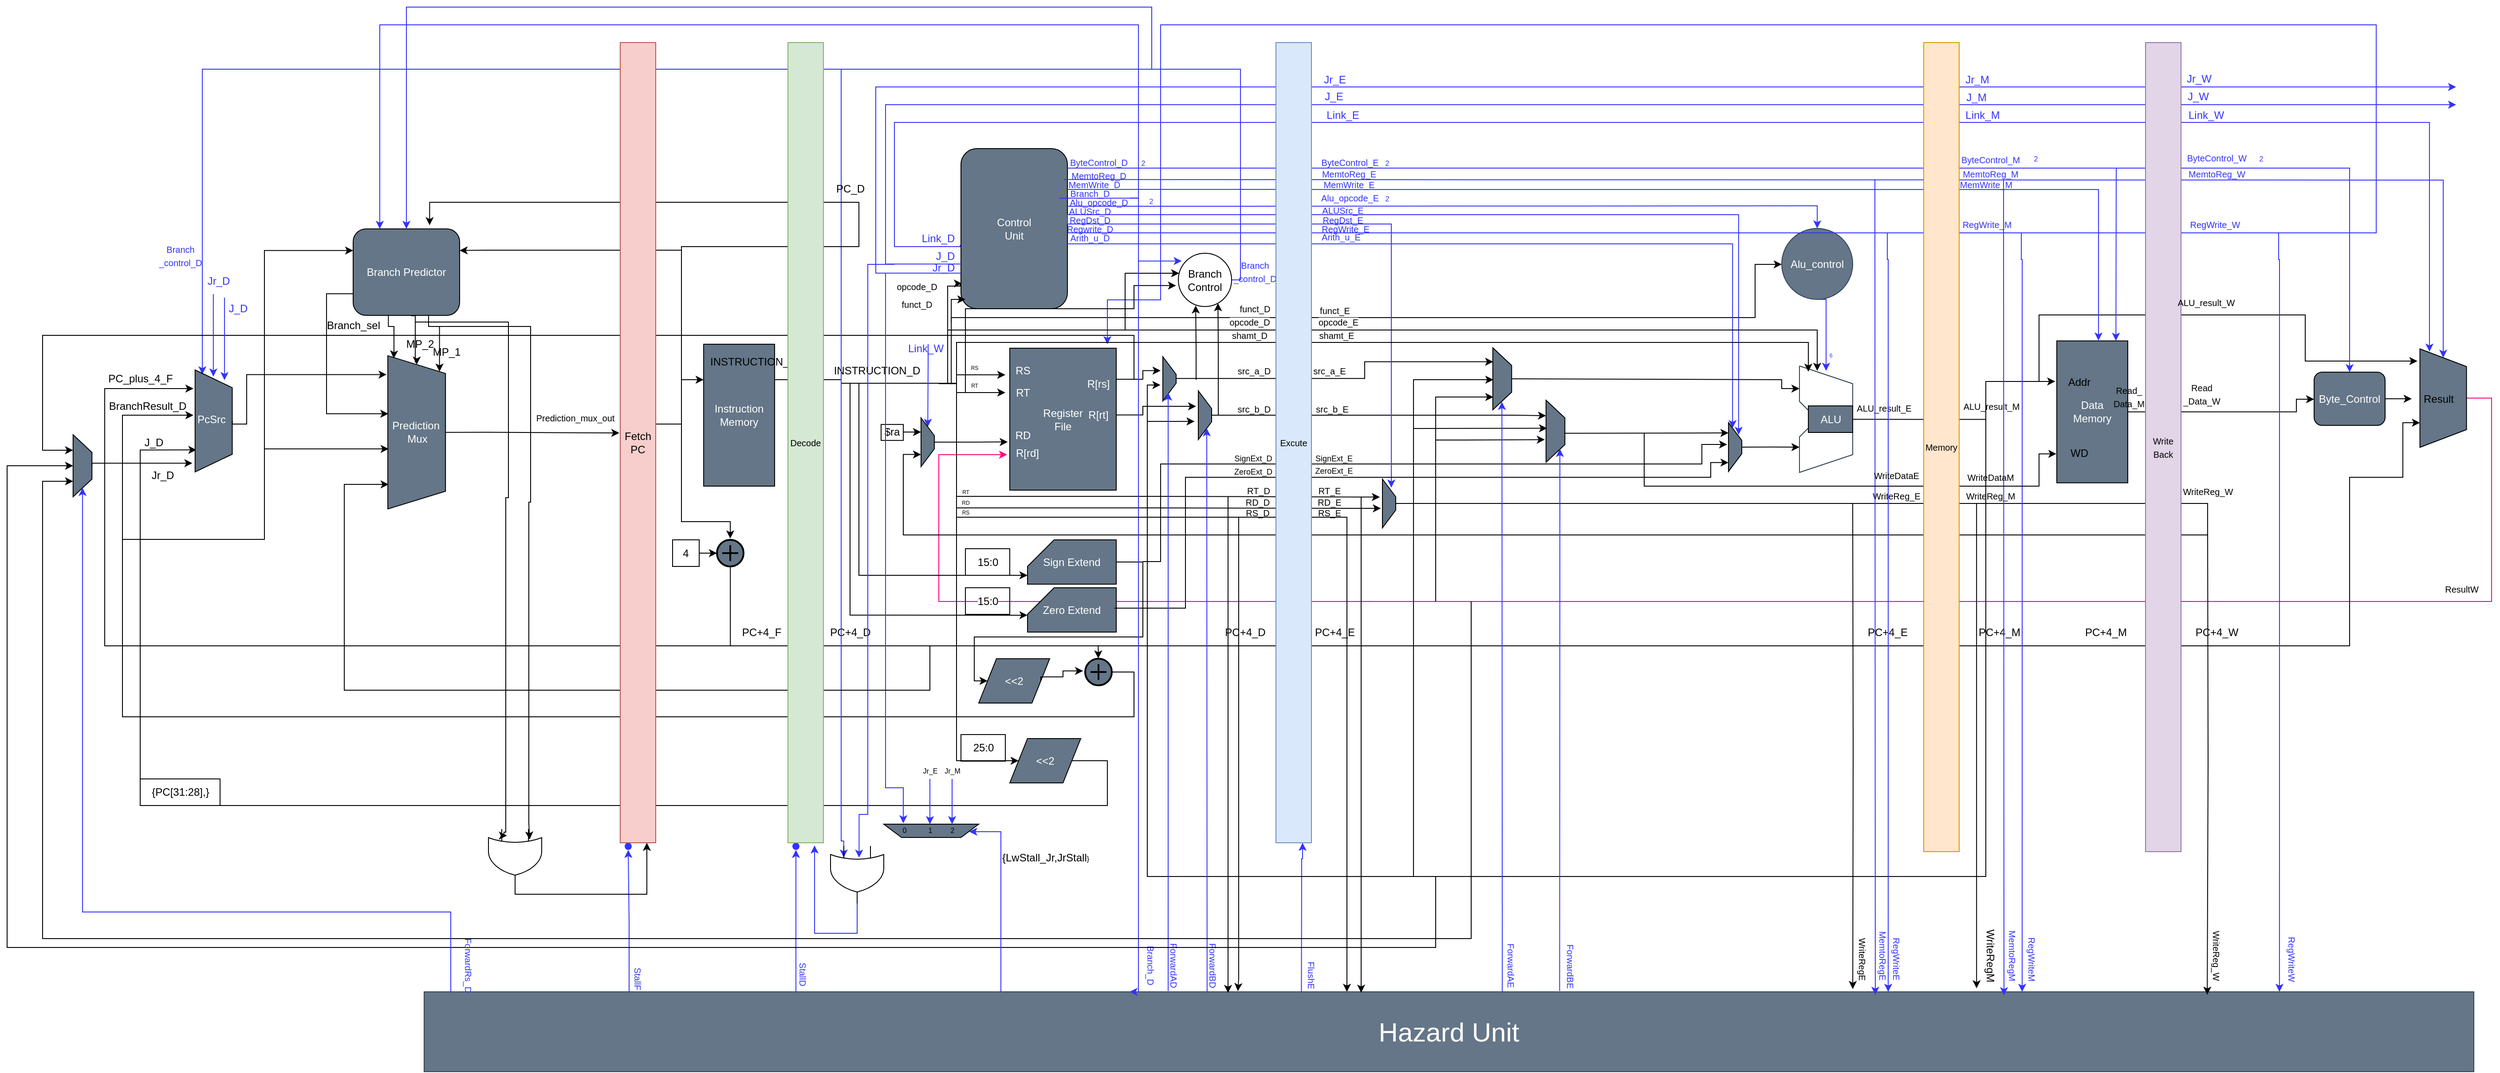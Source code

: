 <mxfile version="23.0.2" type="device">
  <diagram name="Page-1" id="AHB2gIiTxnfWn_0bQ7DR">
    <mxGraphModel dx="1350" dy="1404" grid="1" gridSize="10" guides="1" tooltips="1" connect="1" arrows="1" fold="1" page="1" pageScale="1" pageWidth="850" pageHeight="1100" background="#ffffff" math="0" shadow="0">
      <root>
        <mxCell id="0" />
        <mxCell id="1" parent="0" />
        <mxCell id="Ugpq3g7S5GpDSBXR10l6-10" style="edgeStyle=orthogonalEdgeStyle;rounded=0;orthogonalLoop=1;jettySize=auto;html=1;exitX=1;exitY=0.25;exitDx=0;exitDy=0;strokeColor=#000000;fillColor=#647687;" parent="1" target="7l68HAIhDoD8jShRCUK5-87" edge="1">
          <mxGeometry relative="1" as="geometry">
            <mxPoint x="510" y="284.5" as="sourcePoint" />
            <Array as="points">
              <mxPoint x="530" y="284.5" />
              <mxPoint x="530" y="274.5" />
            </Array>
          </mxGeometry>
        </mxCell>
        <mxCell id="Ugpq3g7S5GpDSBXR10l6-1" value="Instruction&lt;br&gt;Memory" style="rounded=0;whiteSpace=wrap;html=1;strokeColor=#000000;fillColor=#647687;fontColor=#ffffff;" parent="1" vertex="1">
          <mxGeometry x="245" y="240" width="80" height="160" as="geometry" />
        </mxCell>
        <mxCell id="nZXYA9FFozqnE7sLYy3P-3" style="edgeStyle=orthogonalEdgeStyle;rounded=0;orthogonalLoop=1;jettySize=auto;html=1;" parent="1" source="Ugpq3g7S5GpDSBXR10l6-2" target="Ugpq3g7S5GpDSBXR10l6-42" edge="1">
          <mxGeometry relative="1" as="geometry">
            <mxPoint x="2050" y="300" as="targetPoint" />
            <Array as="points">
              <mxPoint x="2040" y="316" />
              <mxPoint x="2040" y="302" />
            </Array>
          </mxGeometry>
        </mxCell>
        <mxCell id="Ugpq3g7S5GpDSBXR10l6-2" value="Data&lt;br&gt;Memory" style="rounded=0;whiteSpace=wrap;html=1;strokeColor=#000000;fillColor=#647687;fontColor=#ffffff;" parent="1" vertex="1">
          <mxGeometry x="1770" y="236.25" width="80" height="160" as="geometry" />
        </mxCell>
        <mxCell id="Ugpq3g7S5GpDSBXR10l6-19" style="edgeStyle=orthogonalEdgeStyle;rounded=0;orthogonalLoop=1;jettySize=auto;html=1;exitX=0.5;exitY=0;exitDx=0;exitDy=0;strokeColor=#000000;fillColor=#647687;entryX=0.225;entryY=0.98;entryDx=0;entryDy=0;entryPerimeter=0;" parent="1" target="P1shMp356iEXxUVnIpec-98" edge="1">
          <mxGeometry relative="1" as="geometry">
            <mxPoint x="1126.875" y="261.075" as="targetPoint" />
            <mxPoint x="770" y="278.57" as="sourcePoint" />
            <Array as="points">
              <mxPoint x="990" y="279" />
              <mxPoint x="990" y="260" />
            </Array>
          </mxGeometry>
        </mxCell>
        <mxCell id="Ugpq3g7S5GpDSBXR10l6-20" style="edgeStyle=orthogonalEdgeStyle;rounded=0;orthogonalLoop=1;jettySize=auto;html=1;strokeColor=#000000;fillColor=#647687;exitX=0.5;exitY=0;exitDx=0;exitDy=0;entryX=0.25;entryY=1;entryDx=0;entryDy=0;" parent="1" source="P1shMp356iEXxUVnIpec-66" target="P1shMp356iEXxUVnIpec-99" edge="1">
          <mxGeometry relative="1" as="geometry">
            <mxPoint x="1190" y="340" as="targetPoint" />
            <Array as="points">
              <mxPoint x="1160" y="320" />
              <mxPoint x="1194" y="321" />
            </Array>
            <mxPoint x="770" y="320" as="sourcePoint" />
          </mxGeometry>
        </mxCell>
        <mxCell id="Ugpq3g7S5GpDSBXR10l6-3" value="Register&lt;br&gt;File" style="rounded=0;whiteSpace=wrap;html=1;strokeColor=#000000;fillColor=#647687;fontColor=#ffffff;" parent="1" vertex="1">
          <mxGeometry x="590" y="244.5" width="120" height="160" as="geometry" />
        </mxCell>
        <mxCell id="7l68HAIhDoD8jShRCUK5-13" style="edgeStyle=orthogonalEdgeStyle;rounded=0;orthogonalLoop=1;jettySize=auto;html=1;strokeColor=#3333FF;exitX=1;exitY=0.5;exitDx=0;exitDy=0;entryX=0.043;entryY=0.806;entryDx=0;entryDy=0;entryPerimeter=0;" parent="1" source="P1shMp356iEXxUVnIpec-57" target="7l68HAIhDoD8jShRCUK5-4" edge="1">
          <mxGeometry relative="1" as="geometry">
            <mxPoint x="-320" y="260" as="targetPoint" />
            <mxPoint x="1579.2" y="134.44" as="sourcePoint" />
            <Array as="points">
              <mxPoint x="850" y="168" />
              <mxPoint x="850" y="-70" />
              <mxPoint x="-320" y="-70" />
            </Array>
          </mxGeometry>
        </mxCell>
        <mxCell id="Ugpq3g7S5GpDSBXR10l6-4" value="Control&lt;br&gt;Unit" style="rounded=1;whiteSpace=wrap;html=1;strokeColor=#000000;fillColor=#647687;fontColor=#ffffff;" parent="1" vertex="1">
          <mxGeometry x="535" y="19.51" width="120" height="180.49" as="geometry" />
        </mxCell>
        <mxCell id="Ugpq3g7S5GpDSBXR10l6-9" style="edgeStyle=orthogonalEdgeStyle;rounded=0;orthogonalLoop=1;jettySize=auto;html=1;entryX=0;entryY=0.25;entryDx=0;entryDy=0;strokeColor=#000000;fillColor=#647687;" parent="1" target="Ugpq3g7S5GpDSBXR10l6-1" edge="1">
          <mxGeometry relative="1" as="geometry">
            <mxPoint x="220" y="330" as="sourcePoint" />
            <Array as="points">
              <mxPoint x="220" y="280" />
            </Array>
          </mxGeometry>
        </mxCell>
        <mxCell id="Ugpq3g7S5GpDSBXR10l6-17" value="" style="endArrow=none;html=1;rounded=0;strokeColor=#314354;fillColor=#647687;" parent="1" edge="1">
          <mxGeometry width="50" height="50" relative="1" as="geometry">
            <mxPoint x="1480" y="264.5" as="sourcePoint" />
            <mxPoint x="1480" y="264.5" as="targetPoint" />
            <Array as="points">
              <mxPoint x="1480" y="304.5" />
              <mxPoint x="1500" y="324.5" />
              <mxPoint x="1480" y="344.5" />
              <mxPoint x="1480" y="384.5" />
              <mxPoint x="1540" y="364.5" />
              <mxPoint x="1540" y="284.5" />
            </Array>
          </mxGeometry>
        </mxCell>
        <mxCell id="Ugpq3g7S5GpDSBXR10l6-18" value="ALU" style="text;html=1;align=center;verticalAlign=middle;resizable=0;points=[];autosize=1;strokeColor=#000000;fillColor=#647687;fontColor=#ffffff;" parent="1" vertex="1">
          <mxGeometry x="1490" y="309.5" width="50" height="30" as="geometry" />
        </mxCell>
        <mxCell id="Ugpq3g7S5GpDSBXR10l6-22" style="edgeStyle=orthogonalEdgeStyle;rounded=0;orthogonalLoop=1;jettySize=auto;html=1;exitX=0.5;exitY=0;exitDx=0;exitDy=0;strokeColor=#000000;fillColor=#647687;" parent="1" source="Ugpq3g7S5GpDSBXR10l6-21" edge="1">
          <mxGeometry relative="1" as="geometry">
            <mxPoint x="1480" y="356" as="targetPoint" />
          </mxGeometry>
        </mxCell>
        <mxCell id="Ugpq3g7S5GpDSBXR10l6-24" style="edgeStyle=orthogonalEdgeStyle;rounded=0;orthogonalLoop=1;jettySize=auto;html=1;exitX=0.989;exitY=0.506;exitDx=0;exitDy=0;exitPerimeter=0;strokeColor=#000000;fillColor=#647687;entryX=-0.035;entryY=0.483;entryDx=0;entryDy=0;entryPerimeter=0;" parent="1" source="Ugpq3g7S5GpDSBXR10l6-18" target="P1shMp356iEXxUVnIpec-134" edge="1">
          <mxGeometry relative="1" as="geometry">
            <mxPoint x="947" y="324.5" as="sourcePoint" />
            <Array as="points">
              <mxPoint x="1690" y="325" />
              <mxPoint x="1690" y="282" />
            </Array>
          </mxGeometry>
        </mxCell>
        <mxCell id="Ugpq3g7S5GpDSBXR10l6-21" value="" style="shape=trapezoid;perimeter=trapezoidPerimeter;whiteSpace=wrap;html=1;fixedSize=1;rotation=90;strokeColor=#000000;fillColor=#647687;fontColor=#ffffff;" parent="1" vertex="1">
          <mxGeometry x="1380" y="348.44" width="55" height="15" as="geometry" />
        </mxCell>
        <mxCell id="Ugpq3g7S5GpDSBXR10l6-27" style="edgeStyle=orthogonalEdgeStyle;rounded=0;orthogonalLoop=1;jettySize=auto;html=1;entryX=0;entryY=0.75;entryDx=0;entryDy=0;strokeColor=#FF0080;fillColor=#f8cecc;exitX=0.5;exitY=0;exitDx=0;exitDy=0;" parent="1" source="Ugpq3g7S5GpDSBXR10l6-25" edge="1">
          <mxGeometry relative="1" as="geometry">
            <Array as="points">
              <mxPoint x="2260" y="301" />
              <mxPoint x="2260" y="530" />
              <mxPoint x="510" y="530" />
              <mxPoint x="510" y="364" />
            </Array>
            <mxPoint x="1550" y="360" as="sourcePoint" />
            <mxPoint x="587" y="364.5" as="targetPoint" />
          </mxGeometry>
        </mxCell>
        <mxCell id="Ugpq3g7S5GpDSBXR10l6-25" value="" style="shape=trapezoid;perimeter=trapezoidPerimeter;whiteSpace=wrap;html=1;fixedSize=1;rotation=90;strokeColor=#000000;fillColor=#647687;fontColor=#ffffff;" parent="1" vertex="1">
          <mxGeometry x="2150" y="274.5" width="111" height="52.5" as="geometry" />
        </mxCell>
        <mxCell id="Ugpq3g7S5GpDSBXR10l6-28" style="edgeStyle=orthogonalEdgeStyle;rounded=0;orthogonalLoop=1;jettySize=auto;html=1;strokeColor=#000000;fillColor=#647687;entryX=0.106;entryY=1.054;entryDx=0;entryDy=0;entryPerimeter=0;" parent="1" edge="1">
          <mxGeometry relative="1" as="geometry">
            <mxPoint x="1750" y="282" as="sourcePoint" />
            <mxPoint x="2176.415" y="259.016" as="targetPoint" />
            <Array as="points">
              <mxPoint x="1750" y="207" />
              <mxPoint x="2050" y="207" />
              <mxPoint x="2050" y="259" />
            </Array>
          </mxGeometry>
        </mxCell>
        <mxCell id="Ugpq3g7S5GpDSBXR10l6-30" value="" style="html=1;verticalLabelPosition=bottom;align=center;labelBackgroundColor=#ffffff;verticalAlign=top;strokeWidth=2;strokeColor=#000000;shadow=0;dashed=0;shape=mxgraph.ios7.icons.add;fillColor=#647687;fontColor=#ffffff;" parent="1" vertex="1">
          <mxGeometry x="260" y="460.5" width="30" height="30" as="geometry" />
        </mxCell>
        <mxCell id="Ugpq3g7S5GpDSBXR10l6-31" style="edgeStyle=orthogonalEdgeStyle;rounded=0;orthogonalLoop=1;jettySize=auto;html=1;strokeColor=#000000;fillColor=#647687;exitX=0.954;exitY=0.479;exitDx=0;exitDy=0;exitPerimeter=0;" parent="1" source="nZXYA9FFozqnE7sLYy3P-6" edge="1">
          <mxGeometry relative="1" as="geometry">
            <mxPoint x="200" y="320" as="sourcePoint" />
            <mxPoint x="275" y="459" as="targetPoint" />
            <Array as="points">
              <mxPoint x="189" y="330" />
              <mxPoint x="220" y="330" />
              <mxPoint x="220" y="440" />
              <mxPoint x="275" y="440" />
            </Array>
          </mxGeometry>
        </mxCell>
        <mxCell id="7l68HAIhDoD8jShRCUK5-1" value="" style="edgeStyle=orthogonalEdgeStyle;rounded=0;orthogonalLoop=1;jettySize=auto;html=1;strokeColor=#000000;" parent="1" source="Ugpq3g7S5GpDSBXR10l6-33" target="Ugpq3g7S5GpDSBXR10l6-30" edge="1">
          <mxGeometry relative="1" as="geometry" />
        </mxCell>
        <mxCell id="Ugpq3g7S5GpDSBXR10l6-33" value="&lt;span style=&quot;background-color: rgb(255, 255, 255);&quot;&gt;&lt;font color=&quot;#000000&quot;&gt;4&lt;/font&gt;&lt;/span&gt;" style="text;html=1;align=center;verticalAlign=middle;whiteSpace=wrap;rounded=0;strokeColor=#000000;fillColor=none;fontColor=#ffffff;" parent="1" vertex="1">
          <mxGeometry x="210" y="460.5" width="30" height="30" as="geometry" />
        </mxCell>
        <mxCell id="7l68HAIhDoD8jShRCUK5-6" style="edgeStyle=orthogonalEdgeStyle;rounded=0;orthogonalLoop=1;jettySize=auto;html=1;strokeColor=#000000;entryX=0.784;entryY=0.965;entryDx=0;entryDy=0;entryPerimeter=0;" parent="1" source="Ugpq3g7S5GpDSBXR10l6-35" target="7l68HAIhDoD8jShRCUK5-4" edge="1">
          <mxGeometry relative="1" as="geometry">
            <mxPoint x="80" y="360" as="targetPoint" />
            <Array as="points">
              <mxPoint x="700" y="710" />
              <mxPoint x="700" y="760" />
              <mxPoint x="-390" y="760" />
              <mxPoint x="-390" y="359" />
            </Array>
          </mxGeometry>
        </mxCell>
        <mxCell id="Ugpq3g7S5GpDSBXR10l6-35" value="&amp;lt;&amp;lt;2" style="shape=parallelogram;perimeter=parallelogramPerimeter;whiteSpace=wrap;html=1;fixedSize=1;size=20;rotation=0;strokeColor=#000000;fillColor=#647687;fontColor=#ffffff;" parent="1" vertex="1">
          <mxGeometry x="590" y="684.5" width="80" height="50" as="geometry" />
        </mxCell>
        <mxCell id="Ugpq3g7S5GpDSBXR10l6-36" style="edgeStyle=orthogonalEdgeStyle;rounded=0;orthogonalLoop=1;jettySize=auto;html=1;entryX=0;entryY=0.5;entryDx=0;entryDy=0;strokeColor=#000000;fillColor=#647687;" parent="1" target="Ugpq3g7S5GpDSBXR10l6-35" edge="1">
          <mxGeometry relative="1" as="geometry">
            <mxPoint x="420" y="284" as="sourcePoint" />
            <mxPoint x="600" y="294.5" as="targetPoint" />
            <Array as="points">
              <mxPoint x="530" y="284.5" />
              <mxPoint x="530" y="709.5" />
            </Array>
          </mxGeometry>
        </mxCell>
        <mxCell id="nZXYA9FFozqnE7sLYy3P-2" style="edgeStyle=orthogonalEdgeStyle;rounded=0;orthogonalLoop=1;jettySize=auto;html=1;" parent="1" source="Ugpq3g7S5GpDSBXR10l6-42" target="7l68HAIhDoD8jShRCUK5-111" edge="1">
          <mxGeometry relative="1" as="geometry" />
        </mxCell>
        <mxCell id="Ugpq3g7S5GpDSBXR10l6-42" value="Byte_Control" style="rounded=1;whiteSpace=wrap;html=1;strokeColor=#000000;fillColor=#647687;fontColor=#ffffff;" parent="1" vertex="1">
          <mxGeometry x="2060" y="271.5" width="80" height="60" as="geometry" />
        </mxCell>
        <mxCell id="Ugpq3g7S5GpDSBXR10l6-65" style="edgeStyle=orthogonalEdgeStyle;rounded=0;orthogonalLoop=1;jettySize=auto;html=1;strokeColor=#000000;fillColor=#647687;" parent="1" source="Ugpq3g7S5GpDSBXR10l6-58" edge="1">
          <mxGeometry relative="1" as="geometry">
            <Array as="points">
              <mxPoint x="730" y="610" />
              <mxPoint x="730" y="660" />
              <mxPoint x="-410" y="660" />
              <mxPoint x="-410" y="320" />
            </Array>
            <mxPoint x="-330" y="320" as="targetPoint" />
          </mxGeometry>
        </mxCell>
        <mxCell id="Ugpq3g7S5GpDSBXR10l6-58" value="" style="html=1;verticalLabelPosition=bottom;align=center;labelBackgroundColor=#ffffff;verticalAlign=top;strokeWidth=2;strokeColor=#000000;shadow=0;dashed=0;shape=mxgraph.ios7.icons.add;fillColor=#647687;fontColor=#ffffff;" parent="1" vertex="1">
          <mxGeometry x="675" y="594.5" width="30" height="30" as="geometry" />
        </mxCell>
        <mxCell id="Ugpq3g7S5GpDSBXR10l6-59" value="&amp;lt;&amp;lt;2" style="shape=parallelogram;perimeter=parallelogramPerimeter;whiteSpace=wrap;html=1;fixedSize=1;size=20;rotation=0;strokeColor=#000000;fillColor=#647687;fontColor=#ffffff;" parent="1" vertex="1">
          <mxGeometry x="555" y="594.5" width="80" height="50" as="geometry" />
        </mxCell>
        <mxCell id="Ugpq3g7S5GpDSBXR10l6-62" style="edgeStyle=orthogonalEdgeStyle;rounded=0;orthogonalLoop=1;jettySize=auto;html=1;exitX=1;exitY=0.5;exitDx=0;exitDy=0;exitPerimeter=0;entryX=0;entryY=0.5;entryDx=0;entryDy=0;strokeColor=#000000;fillColor=#647687;" parent="1" source="Ugpq3g7S5GpDSBXR10l6-61" target="Ugpq3g7S5GpDSBXR10l6-59" edge="1">
          <mxGeometry relative="1" as="geometry">
            <Array as="points">
              <mxPoint x="740" y="485" />
              <mxPoint x="740" y="570" />
              <mxPoint x="550" y="570" />
              <mxPoint x="550" y="619" />
            </Array>
          </mxGeometry>
        </mxCell>
        <mxCell id="Ugpq3g7S5GpDSBXR10l6-61" value="Sign Extend" style="shape=card;whiteSpace=wrap;html=1;strokeColor=#000000;fillColor=#647687;fontColor=#ffffff;" parent="1" vertex="1">
          <mxGeometry x="610" y="460.5" width="100" height="50" as="geometry" />
        </mxCell>
        <mxCell id="Ugpq3g7S5GpDSBXR10l6-63" style="edgeStyle=orthogonalEdgeStyle;rounded=0;orthogonalLoop=1;jettySize=auto;html=1;exitX=1;exitY=0.25;exitDx=0;exitDy=0;entryX=0;entryY=0;entryDx=0;entryDy=40;entryPerimeter=0;strokeColor=#000000;fillColor=#647687;" parent="1" source="Ugpq3g7S5GpDSBXR10l6-1" target="Ugpq3g7S5GpDSBXR10l6-61" edge="1">
          <mxGeometry relative="1" as="geometry">
            <mxPoint x="510" y="284.5" as="sourcePoint" />
            <mxPoint x="610" y="579.5" as="targetPoint" />
            <Array as="points">
              <mxPoint x="400" y="284" />
              <mxPoint x="420" y="284" />
              <mxPoint x="420" y="500" />
            </Array>
          </mxGeometry>
        </mxCell>
        <mxCell id="Ugpq3g7S5GpDSBXR10l6-64" style="edgeStyle=orthogonalEdgeStyle;rounded=0;orthogonalLoop=1;jettySize=auto;html=1;strokeColor=#000000;fillColor=#647687;exitX=1;exitY=0.5;exitDx=0;exitDy=0;entryX=-0.08;entryY=0.46;entryDx=0;entryDy=0;entryPerimeter=0;" parent="1" source="Ugpq3g7S5GpDSBXR10l6-59" target="Ugpq3g7S5GpDSBXR10l6-58" edge="1">
          <mxGeometry relative="1" as="geometry">
            <Array as="points">
              <mxPoint x="625" y="615" />
              <mxPoint x="650" y="615" />
              <mxPoint x="650" y="608" />
            </Array>
            <mxPoint x="650" y="605" as="targetPoint" />
            <mxPoint x="1060" y="610" as="sourcePoint" />
          </mxGeometry>
        </mxCell>
        <mxCell id="Ugpq3g7S5GpDSBXR10l6-66" value="&lt;span style=&quot;background-color: rgb(255, 255, 255);&quot;&gt;&lt;font color=&quot;#000000&quot;&gt;25:0&lt;/font&gt;&lt;/span&gt;" style="text;html=1;align=center;verticalAlign=middle;resizable=0;points=[];autosize=1;strokeColor=#000000;fillColor=none;fontColor=#ffffff;" parent="1" vertex="1">
          <mxGeometry x="535" y="680" width="50" height="30" as="geometry" />
        </mxCell>
        <mxCell id="Ugpq3g7S5GpDSBXR10l6-67" value="&lt;font style=&quot;background-color: rgb(255, 255, 255);&quot; color=&quot;#000000&quot;&gt;15:0&lt;/font&gt;" style="text;html=1;align=center;verticalAlign=middle;resizable=0;points=[];autosize=1;strokeColor=#000000;fillColor=none;fontColor=#ffffff;" parent="1" vertex="1">
          <mxGeometry x="540" y="470.5" width="50" height="30" as="geometry" />
        </mxCell>
        <mxCell id="Ugpq3g7S5GpDSBXR10l6-68" style="edgeStyle=orthogonalEdgeStyle;rounded=0;orthogonalLoop=1;jettySize=auto;html=1;strokeColor=#000000;fillColor=#647687;entryX=0.491;entryY=-0.01;entryDx=0;entryDy=0;entryPerimeter=0;exitX=0.503;exitY=1.032;exitDx=0;exitDy=0;exitPerimeter=0;" parent="1" source="Ugpq3g7S5GpDSBXR10l6-30" target="Ugpq3g7S5GpDSBXR10l6-58" edge="1">
          <mxGeometry relative="1" as="geometry">
            <mxPoint x="300" y="510" as="sourcePoint" />
            <mxPoint x="910" y="580" as="targetPoint" />
            <Array as="points">
              <mxPoint x="275" y="580" />
              <mxPoint x="690" y="580" />
            </Array>
          </mxGeometry>
        </mxCell>
        <mxCell id="Ugpq3g7S5GpDSBXR10l6-70" style="edgeStyle=orthogonalEdgeStyle;rounded=0;orthogonalLoop=1;jettySize=auto;html=1;entryX=0.629;entryY=0.903;entryDx=0;entryDy=0;entryPerimeter=0;strokeColor=#000000;fillColor=#647687;" parent="1" edge="1">
          <mxGeometry relative="1" as="geometry">
            <mxPoint x="740" y="485" as="sourcePoint" />
            <mxPoint x="1398.455" y="353.035" as="targetPoint" />
            <Array as="points">
              <mxPoint x="760" y="485" />
              <mxPoint x="760" y="375" />
              <mxPoint x="1370" y="375" />
              <mxPoint x="1370" y="353" />
            </Array>
          </mxGeometry>
        </mxCell>
        <mxCell id="7l68HAIhDoD8jShRCUK5-4" value="" style="shape=trapezoid;perimeter=trapezoidPerimeter;whiteSpace=wrap;html=1;fixedSize=1;rotation=90;strokeColor=#000000;fillColor=#647687;fontColor=#ffffff;" parent="1" vertex="1">
          <mxGeometry x="-364.68" y="305.57" width="115" height="41.87" as="geometry" />
        </mxCell>
        <mxCell id="7l68HAIhDoD8jShRCUK5-8" value="&lt;span style=&quot;background-color: rgb(255, 255, 255);&quot;&gt;&lt;font color=&quot;#000000&quot;&gt;{PC[31:28],}&lt;/font&gt;&lt;/span&gt;" style="text;html=1;align=center;verticalAlign=middle;resizable=0;points=[];autosize=1;strokeColor=#000000;fillColor=none;fontColor=#ffffff;" parent="1" vertex="1">
          <mxGeometry x="-390" y="730" width="90" height="30" as="geometry" />
        </mxCell>
        <mxCell id="7l68HAIhDoD8jShRCUK5-9" style="edgeStyle=orthogonalEdgeStyle;rounded=0;orthogonalLoop=1;jettySize=auto;html=1;strokeColor=#000000;fillColor=#647687;" parent="1" edge="1">
          <mxGeometry relative="1" as="geometry">
            <Array as="points">
              <mxPoint x="-430" y="580" />
              <mxPoint x="-430" y="290" />
            </Array>
            <mxPoint x="340" y="580" as="sourcePoint" />
            <mxPoint x="-330" y="290" as="targetPoint" />
          </mxGeometry>
        </mxCell>
        <mxCell id="7l68HAIhDoD8jShRCUK5-14" style="edgeStyle=orthogonalEdgeStyle;rounded=0;orthogonalLoop=1;jettySize=auto;html=1;strokeColor=#3333FF;exitX=0.001;exitY=0.721;exitDx=0;exitDy=0;exitPerimeter=0;" parent="1" source="Ugpq3g7S5GpDSBXR10l6-4" edge="1">
          <mxGeometry relative="1" as="geometry">
            <mxPoint x="2220" y="-30" as="targetPoint" />
            <mxPoint x="420" y="150" as="sourcePoint" />
            <Array as="points">
              <mxPoint x="450" y="150" />
              <mxPoint x="450" y="-30" />
              <mxPoint x="2215" y="-30" />
            </Array>
          </mxGeometry>
        </mxCell>
        <mxCell id="7l68HAIhDoD8jShRCUK5-15" style="edgeStyle=orthogonalEdgeStyle;rounded=0;orthogonalLoop=1;jettySize=auto;html=1;strokeColor=#3333FF;exitX=0.008;exitY=0.778;exitDx=0;exitDy=0;exitPerimeter=0;" parent="1" edge="1">
          <mxGeometry relative="1" as="geometry">
            <mxPoint x="2220" y="-50" as="targetPoint" />
            <mxPoint x="534.96" y="159.931" as="sourcePoint" />
            <Array as="points">
              <mxPoint x="439" y="160" />
              <mxPoint x="439" y="-50" />
              <mxPoint x="2213" y="-50" />
            </Array>
          </mxGeometry>
        </mxCell>
        <mxCell id="7l68HAIhDoD8jShRCUK5-28" value="R[rs]" style="text;html=1;align=center;verticalAlign=middle;whiteSpace=wrap;rounded=0;strokeColor=none;fillColor=none;fontColor=#ffffff;" parent="1" vertex="1">
          <mxGeometry x="670" y="274.5" width="40" height="20" as="geometry" />
        </mxCell>
        <mxCell id="7l68HAIhDoD8jShRCUK5-29" value="R[rt]" style="text;html=1;align=center;verticalAlign=middle;whiteSpace=wrap;rounded=0;strokeColor=none;fillColor=none;fontColor=#ffffff;" parent="1" vertex="1">
          <mxGeometry x="670" y="309.5" width="40" height="20" as="geometry" />
        </mxCell>
        <mxCell id="7l68HAIhDoD8jShRCUK5-30" value="R[rd]" style="text;html=1;align=center;verticalAlign=middle;whiteSpace=wrap;rounded=0;strokeColor=none;fillColor=none;fontColor=#ffffff;" parent="1" vertex="1">
          <mxGeometry x="590" y="352.5" width="40" height="20" as="geometry" />
        </mxCell>
        <mxCell id="7l68HAIhDoD8jShRCUK5-31" style="edgeStyle=orthogonalEdgeStyle;rounded=0;orthogonalLoop=1;jettySize=auto;html=1;strokeColor=#000000;fillColor=#647687;entryX=0.25;entryY=1;entryDx=0;entryDy=0;" parent="1" target="pxD3CVF10N9NgYZiStoD-1" edge="1">
          <mxGeometry relative="1" as="geometry">
            <mxPoint x="-60" y="380" as="targetPoint" />
            <mxPoint x="730" y="280" as="sourcePoint" />
            <Array as="points">
              <mxPoint x="730" y="230" />
              <mxPoint x="-500" y="230" />
              <mxPoint x="-500" y="360" />
            </Array>
          </mxGeometry>
        </mxCell>
        <mxCell id="7l68HAIhDoD8jShRCUK5-42" value="Alu_control" style="ellipse;whiteSpace=wrap;html=1;aspect=fixed;fillColor=#647687;fontColor=#ffffff;strokeColor=#314354;" parent="1" vertex="1">
          <mxGeometry x="1460" y="109.5" width="80" height="80" as="geometry" />
        </mxCell>
        <mxCell id="7l68HAIhDoD8jShRCUK5-43" value="&lt;font color=&quot;#3333ff&quot;&gt;Jr_D&lt;/font&gt;" style="text;html=1;align=center;verticalAlign=middle;resizable=0;points=[];autosize=1;strokeColor=none;fillColor=none;" parent="1" vertex="1">
          <mxGeometry x="490" y="139.48" width="50" height="30" as="geometry" />
        </mxCell>
        <mxCell id="7l68HAIhDoD8jShRCUK5-44" value="&lt;font color=&quot;#3333ff&quot;&gt;J_D&lt;/font&gt;" style="text;html=1;align=center;verticalAlign=middle;resizable=0;points=[];autosize=1;strokeColor=none;fillColor=none;" parent="1" vertex="1">
          <mxGeometry x="497" y="125.5" width="40" height="30" as="geometry" />
        </mxCell>
        <mxCell id="7l68HAIhDoD8jShRCUK5-45" value="&lt;font style=&quot;font-size: 10px;&quot; color=&quot;#3333ff&quot;&gt;Branch&lt;br&gt;_control_D&lt;/font&gt;" style="text;html=1;align=center;verticalAlign=middle;resizable=0;points=[];autosize=1;strokeColor=none;fillColor=none;" parent="1" vertex="1">
          <mxGeometry x="831.0" y="137.5" width="70" height="40" as="geometry" />
        </mxCell>
        <mxCell id="7l68HAIhDoD8jShRCUK5-51" style="edgeStyle=orthogonalEdgeStyle;rounded=0;orthogonalLoop=1;jettySize=auto;html=1;entryX=0.009;entryY=0.842;entryDx=0;entryDy=0;strokeColor=#000000;fillColor=#647687;entryPerimeter=0;" parent="1" target="Ugpq3g7S5GpDSBXR10l6-4" edge="1">
          <mxGeometry relative="1" as="geometry">
            <mxPoint x="520" y="284.5" as="sourcePoint" />
            <mxPoint x="590" y="243.5" as="targetPoint" />
            <Array as="points">
              <mxPoint x="520" y="265.5" />
              <mxPoint x="520" y="174.5" />
              <mxPoint x="534" y="174.5" />
              <mxPoint x="534" y="176.5" />
            </Array>
          </mxGeometry>
        </mxCell>
        <mxCell id="7l68HAIhDoD8jShRCUK5-55" style="edgeStyle=orthogonalEdgeStyle;rounded=0;orthogonalLoop=1;jettySize=auto;html=1;strokeColor=#000000;fillColor=#647687;exitX=0.981;exitY=0.853;exitDx=0;exitDy=0;exitPerimeter=0;" parent="1" edge="1">
          <mxGeometry relative="1" as="geometry">
            <mxPoint x="524.05" y="285.09" as="sourcePoint" />
            <mxPoint x="540" y="189.5" as="targetPoint" />
            <Array as="points">
              <mxPoint x="524" y="190" />
            </Array>
          </mxGeometry>
        </mxCell>
        <mxCell id="7l68HAIhDoD8jShRCUK5-56" value="&lt;font style=&quot;background-color: rgb(255, 255, 255); font-size: 10px;&quot; color=&quot;#000000&quot;&gt;opcode_D&lt;/font&gt;" style="text;html=1;align=center;verticalAlign=middle;resizable=0;points=[];autosize=1;strokeColor=none;fillColor=none;" parent="1" vertex="1">
          <mxGeometry x="450" y="159.5" width="70" height="30" as="geometry" />
        </mxCell>
        <mxCell id="7l68HAIhDoD8jShRCUK5-57" value="&lt;font size=&quot;1&quot; color=&quot;#000000&quot;&gt;&lt;span style=&quot;background-color: rgb(255, 255, 255);&quot;&gt;funct_D&lt;/span&gt;&lt;/font&gt;" style="text;html=1;align=center;verticalAlign=middle;resizable=0;points=[];autosize=1;strokeColor=none;fillColor=none;" parent="1" vertex="1">
          <mxGeometry x="455" y="180" width="60" height="30" as="geometry" />
        </mxCell>
        <mxCell id="7l68HAIhDoD8jShRCUK5-58" style="edgeStyle=orthogonalEdgeStyle;rounded=0;orthogonalLoop=1;jettySize=auto;html=1;strokeColor=#3333FF;exitX=0.087;exitY=-0.005;exitDx=0;exitDy=0;exitPerimeter=0;entryX=0;entryY=0.5;entryDx=0;entryDy=0;" parent="1" source="7l68HAIhDoD8jShRCUK5-68" target="Ugpq3g7S5GpDSBXR10l6-25" edge="1">
          <mxGeometry relative="1" as="geometry">
            <mxPoint x="1290" y="194.5" as="targetPoint" />
            <mxPoint x="656.52" y="53.477" as="sourcePoint" />
            <Array as="points">
              <mxPoint x="657" y="54" />
              <mxPoint x="1397" y="55" />
            </Array>
          </mxGeometry>
        </mxCell>
        <mxCell id="7l68HAIhDoD8jShRCUK5-59" style="edgeStyle=orthogonalEdgeStyle;rounded=0;orthogonalLoop=1;jettySize=auto;html=1;strokeColor=#3333FF;entryX=0;entryY=0;entryDx=0;entryDy=0;endArrow=classic;endFill=1;exitX=0.085;exitY=0.029;exitDx=0;exitDy=0;exitPerimeter=0;" parent="1" edge="1">
          <mxGeometry relative="1" as="geometry">
            <mxPoint x="783.787" y="146.287" as="targetPoint" />
            <mxPoint x="645.95" y="75.37" as="sourcePoint" />
            <Array as="points">
              <mxPoint x="735" y="75" />
              <mxPoint x="735" y="146" />
            </Array>
          </mxGeometry>
        </mxCell>
        <mxCell id="7l68HAIhDoD8jShRCUK5-65" style="edgeStyle=orthogonalEdgeStyle;rounded=0;orthogonalLoop=1;jettySize=auto;html=1;strokeColor=#3333FF;exitX=0.119;exitY=0.035;exitDx=0;exitDy=0;exitPerimeter=0;entryX=0.593;entryY=-0.002;entryDx=0;entryDy=0;entryPerimeter=0;" parent="1" source="7l68HAIhDoD8jShRCUK5-74" target="Ugpq3g7S5GpDSBXR10l6-2" edge="1">
          <mxGeometry relative="1" as="geometry">
            <mxPoint x="1077" y="240" as="targetPoint" />
            <mxPoint x="660" y="60.5" as="sourcePoint" />
            <Array as="points">
              <mxPoint x="1817" y="66" />
              <mxPoint x="1817" y="236" />
            </Array>
          </mxGeometry>
        </mxCell>
        <mxCell id="7l68HAIhDoD8jShRCUK5-66" value="&lt;font style=&quot;font-size: 10px;&quot; color=&quot;#3333ff&quot;&gt;MemtoReg_D&lt;/font&gt;" style="text;html=1;align=center;verticalAlign=middle;resizable=0;points=[];autosize=1;strokeColor=none;fillColor=none;" parent="1" vertex="1">
          <mxGeometry x="645" y="34.5" width="90" height="30" as="geometry" />
        </mxCell>
        <mxCell id="7l68HAIhDoD8jShRCUK5-67" value="&lt;font style=&quot;font-size: 10px;&quot; color=&quot;#3333ff&quot;&gt;MemWrite_D&lt;/font&gt;" style="text;html=1;align=center;verticalAlign=middle;resizable=0;points=[];autosize=1;strokeColor=none;fillColor=none;" parent="1" vertex="1">
          <mxGeometry x="645" y="44.5" width="80" height="30" as="geometry" />
        </mxCell>
        <mxCell id="7l68HAIhDoD8jShRCUK5-68" value="&lt;font color=&quot;#3333ff&quot;&gt;&lt;span style=&quot;font-size: 10px;&quot;&gt;Branch_D&lt;/span&gt;&lt;/font&gt;" style="text;html=1;align=center;verticalAlign=middle;resizable=0;points=[];autosize=1;strokeColor=none;fillColor=none;" parent="1" vertex="1">
          <mxGeometry x="645" y="54.5" width="70" height="30" as="geometry" />
        </mxCell>
        <mxCell id="7l68HAIhDoD8jShRCUK5-69" style="edgeStyle=orthogonalEdgeStyle;rounded=0;orthogonalLoop=1;jettySize=auto;html=1;strokeColor=#3333FF;endArrow=classic;endFill=1;entryX=0.5;entryY=0;entryDx=0;entryDy=0;" parent="1" target="7l68HAIhDoD8jShRCUK5-42" edge="1">
          <mxGeometry relative="1" as="geometry">
            <mxPoint x="880" y="104.5" as="targetPoint" />
            <mxPoint x="655" y="84.5" as="sourcePoint" />
            <Array as="points">
              <mxPoint x="833" y="84" />
              <mxPoint x="1330" y="84" />
            </Array>
          </mxGeometry>
        </mxCell>
        <mxCell id="7l68HAIhDoD8jShRCUK5-71" style="edgeStyle=orthogonalEdgeStyle;rounded=0;orthogonalLoop=1;jettySize=auto;html=1;strokeColor=#000000;fillColor=#647687;exitX=0.999;exitY=1.02;exitDx=0;exitDy=0;exitPerimeter=0;" parent="1" target="7l68HAIhDoD8jShRCUK5-42" edge="1">
          <mxGeometry relative="1" as="geometry">
            <mxPoint x="523.95" y="215.1" as="sourcePoint" />
            <mxPoint x="790" y="169" as="targetPoint" />
            <Array as="points">
              <mxPoint x="524" y="210" />
              <mxPoint x="1430" y="210" />
              <mxPoint x="1430" y="150" />
            </Array>
          </mxGeometry>
        </mxCell>
        <mxCell id="7l68HAIhDoD8jShRCUK5-74" value="&lt;font color=&quot;#3333ff&quot;&gt;&lt;span style=&quot;font-size: 10px;&quot;&gt;Alu_opcode_D&lt;/span&gt;&lt;/font&gt;" style="text;html=1;align=center;verticalAlign=middle;resizable=0;points=[];autosize=1;strokeColor=none;fillColor=none;" parent="1" vertex="1">
          <mxGeometry x="645" y="64.5" width="90" height="30" as="geometry" />
        </mxCell>
        <mxCell id="7l68HAIhDoD8jShRCUK5-78" value="&lt;font color=&quot;#3333ff&quot; style=&quot;font-size: 8px;&quot;&gt;2&lt;/font&gt;" style="text;html=1;align=center;verticalAlign=middle;resizable=0;points=[];autosize=1;strokeColor=none;fillColor=none;" parent="1" vertex="1">
          <mxGeometry x="734" y="62.5" width="30" height="30" as="geometry" />
        </mxCell>
        <mxCell id="7l68HAIhDoD8jShRCUK5-79" style="edgeStyle=orthogonalEdgeStyle;rounded=0;orthogonalLoop=1;jettySize=auto;html=1;strokeColor=#3333FF;endArrow=classic;endFill=1;exitX=0.5;exitY=1;exitDx=0;exitDy=0;" parent="1" source="7l68HAIhDoD8jShRCUK5-42" edge="1">
          <mxGeometry relative="1" as="geometry">
            <mxPoint x="1510" y="270" as="targetPoint" />
            <mxPoint x="835" y="214.5" as="sourcePoint" />
            <Array as="points">
              <mxPoint x="1510" y="190" />
            </Array>
          </mxGeometry>
        </mxCell>
        <mxCell id="7l68HAIhDoD8jShRCUK5-81" style="edgeStyle=orthogonalEdgeStyle;rounded=0;orthogonalLoop=1;jettySize=auto;html=1;strokeColor=#3333FF;endArrow=classic;endFill=1;entryX=0.175;entryY=0.24;entryDx=0;entryDy=0;entryPerimeter=0;" parent="1" edge="1">
          <mxGeometry relative="1" as="geometry">
            <mxPoint x="1411.4" y="342.065" as="targetPoint" />
            <mxPoint x="655" y="104.5" as="sourcePoint" />
            <Array as="points">
              <mxPoint x="655" y="94" />
              <mxPoint x="1411" y="94" />
            </Array>
          </mxGeometry>
        </mxCell>
        <mxCell id="7l68HAIhDoD8jShRCUK5-82" style="edgeStyle=orthogonalEdgeStyle;rounded=0;orthogonalLoop=1;jettySize=auto;html=1;strokeColor=#3333FF;endArrow=classic;endFill=1;entryX=0.175;entryY=0.285;entryDx=0;entryDy=0;entryPerimeter=0;" parent="1" target="7l68HAIhDoD8jShRCUK5-90" edge="1">
          <mxGeometry relative="1" as="geometry">
            <mxPoint x="730" y="154.5" as="targetPoint" />
            <mxPoint x="655" y="104.5" as="sourcePoint" />
            <Array as="points">
              <mxPoint x="1020" y="105" />
              <mxPoint x="1020" y="402" />
            </Array>
          </mxGeometry>
        </mxCell>
        <mxCell id="7l68HAIhDoD8jShRCUK5-83" value="&lt;font color=&quot;#3333ff&quot;&gt;&lt;span style=&quot;font-size: 10px;&quot;&gt;ALUSrc_D&lt;/span&gt;&lt;/font&gt;" style="text;html=1;align=center;verticalAlign=middle;resizable=0;points=[];autosize=1;strokeColor=none;fillColor=none;" parent="1" vertex="1">
          <mxGeometry x="645" y="74.5" width="70" height="30" as="geometry" />
        </mxCell>
        <mxCell id="7l68HAIhDoD8jShRCUK5-84" value="&lt;font color=&quot;#3333ff&quot;&gt;&lt;span style=&quot;font-size: 10px;&quot;&gt;RegDst_D&lt;/span&gt;&lt;/font&gt;" style="text;html=1;align=center;verticalAlign=middle;resizable=0;points=[];autosize=1;strokeColor=none;fillColor=none;" parent="1" vertex="1">
          <mxGeometry x="645" y="84.5" width="70" height="30" as="geometry" />
        </mxCell>
        <mxCell id="7l68HAIhDoD8jShRCUK5-85" value="&lt;font color=&quot;#3333ff&quot;&gt;&lt;span style=&quot;font-size: 10px;&quot;&gt;Regwrite_D&lt;/span&gt;&lt;/font&gt;" style="text;html=1;align=center;verticalAlign=middle;resizable=0;points=[];autosize=1;strokeColor=none;fillColor=none;" parent="1" vertex="1">
          <mxGeometry x="640" y="94.5" width="80" height="30" as="geometry" />
        </mxCell>
        <mxCell id="7l68HAIhDoD8jShRCUK5-86" style="edgeStyle=orthogonalEdgeStyle;rounded=0;orthogonalLoop=1;jettySize=auto;html=1;strokeColor=#3333FF;endArrow=classic;endFill=1;" parent="1" edge="1">
          <mxGeometry relative="1" as="geometry">
            <mxPoint x="700" y="240" as="targetPoint" />
            <mxPoint x="655" y="114.5" as="sourcePoint" />
            <Array as="points">
              <mxPoint x="2130" y="115" />
              <mxPoint x="2130" y="-120" />
              <mxPoint x="760" y="-120" />
              <mxPoint x="760" y="190" />
              <mxPoint x="700" y="190" />
            </Array>
          </mxGeometry>
        </mxCell>
        <mxCell id="7l68HAIhDoD8jShRCUK5-87" value="RS" style="text;html=1;align=center;verticalAlign=middle;whiteSpace=wrap;rounded=0;strokeColor=none;fillColor=none;fontColor=#ffffff;" parent="1" vertex="1">
          <mxGeometry x="585" y="259.5" width="40" height="20" as="geometry" />
        </mxCell>
        <mxCell id="7l68HAIhDoD8jShRCUK5-88" value="RT" style="text;html=1;align=center;verticalAlign=middle;whiteSpace=wrap;rounded=0;strokeColor=none;fillColor=none;fontColor=#ffffff;" parent="1" vertex="1">
          <mxGeometry x="585" y="284.5" width="40" height="20" as="geometry" />
        </mxCell>
        <mxCell id="7l68HAIhDoD8jShRCUK5-89" value="RD" style="text;html=1;align=center;verticalAlign=middle;whiteSpace=wrap;rounded=0;strokeColor=none;fillColor=none;fontColor=#ffffff;" parent="1" vertex="1">
          <mxGeometry x="585" y="332.5" width="40" height="20" as="geometry" />
        </mxCell>
        <mxCell id="7l68HAIhDoD8jShRCUK5-90" value="" style="shape=trapezoid;perimeter=trapezoidPerimeter;whiteSpace=wrap;html=1;fixedSize=1;rotation=90;strokeColor=#000000;fillColor=#647687;fontColor=#ffffff;" parent="1" vertex="1">
          <mxGeometry x="990" y="412" width="55" height="15" as="geometry" />
        </mxCell>
        <mxCell id="7l68HAIhDoD8jShRCUK5-92" style="edgeStyle=orthogonalEdgeStyle;rounded=0;orthogonalLoop=1;jettySize=auto;html=1;exitX=0.5;exitY=0;exitDx=0;exitDy=0;entryX=0.75;entryY=1;entryDx=0;entryDy=0;strokeColor=#000000;fillColor=#647687;" parent="1" source="7l68HAIhDoD8jShRCUK5-90" target="7l68HAIhDoD8jShRCUK5-103" edge="1">
          <mxGeometry relative="1" as="geometry">
            <mxPoint x="756" y="402.8" as="sourcePoint" />
            <mxPoint x="890" y="402.8" as="targetPoint" />
            <Array as="points">
              <mxPoint x="1940" y="420" />
              <mxPoint x="1940" y="455" />
              <mxPoint x="470" y="455" />
              <mxPoint x="470" y="364" />
            </Array>
          </mxGeometry>
        </mxCell>
        <mxCell id="7l68HAIhDoD8jShRCUK5-93" style="edgeStyle=orthogonalEdgeStyle;rounded=0;orthogonalLoop=1;jettySize=auto;html=1;strokeColor=#000000;fillColor=#647687;entryX=0.369;entryY=1.194;entryDx=0;entryDy=0;entryPerimeter=0;" parent="1" target="7l68HAIhDoD8jShRCUK5-90" edge="1">
          <mxGeometry relative="1" as="geometry">
            <mxPoint x="530" y="411.5" as="sourcePoint" />
            <mxPoint x="960" y="412" as="targetPoint" />
            <Array as="points">
              <mxPoint x="751" y="412" />
            </Array>
          </mxGeometry>
        </mxCell>
        <mxCell id="7l68HAIhDoD8jShRCUK5-94" style="edgeStyle=orthogonalEdgeStyle;rounded=0;orthogonalLoop=1;jettySize=auto;html=1;strokeColor=#000000;fillColor=#647687;entryX=0.6;entryY=1.117;entryDx=0;entryDy=0;entryPerimeter=0;" parent="1" target="7l68HAIhDoD8jShRCUK5-90" edge="1">
          <mxGeometry relative="1" as="geometry">
            <mxPoint x="530" y="424.5" as="sourcePoint" />
            <mxPoint x="960" y="425" as="targetPoint" />
            <Array as="points">
              <mxPoint x="751" y="424" />
            </Array>
          </mxGeometry>
        </mxCell>
        <mxCell id="7l68HAIhDoD8jShRCUK5-96" style="edgeStyle=orthogonalEdgeStyle;rounded=0;orthogonalLoop=1;jettySize=auto;html=1;exitX=1;exitY=0.25;exitDx=0;exitDy=0;strokeColor=#000000;fillColor=#647687;" parent="1" target="7l68HAIhDoD8jShRCUK5-88" edge="1">
          <mxGeometry relative="1" as="geometry">
            <mxPoint x="530" y="297.5" as="sourcePoint" />
            <mxPoint x="605" y="287.5" as="targetPoint" />
            <Array as="points">
              <mxPoint x="530" y="294.5" />
            </Array>
          </mxGeometry>
        </mxCell>
        <mxCell id="7l68HAIhDoD8jShRCUK5-97" value="&lt;font style=&quot;font-size: 6px;&quot; color=&quot;#000000&quot;&gt;RT&lt;/font&gt;" style="text;html=1;align=center;verticalAlign=middle;resizable=0;points=[];autosize=1;strokeColor=none;fillColor=none;" parent="1" vertex="1">
          <mxGeometry x="535" y="269.5" width="30" height="30" as="geometry" />
        </mxCell>
        <mxCell id="7l68HAIhDoD8jShRCUK5-98" value="&lt;font style=&quot;font-size: 6px;&quot; color=&quot;#000000&quot;&gt;RT&lt;/font&gt;" style="text;html=1;align=center;verticalAlign=middle;resizable=0;points=[];autosize=1;strokeColor=none;fillColor=none;" parent="1" vertex="1">
          <mxGeometry x="525" y="389.5" width="30" height="30" as="geometry" />
        </mxCell>
        <mxCell id="7l68HAIhDoD8jShRCUK5-99" value="&lt;font style=&quot;font-size: 6px;&quot; color=&quot;#000000&quot;&gt;RD&lt;/font&gt;" style="text;html=1;align=center;verticalAlign=middle;resizable=0;points=[];autosize=1;strokeColor=none;fillColor=none;" parent="1" vertex="1">
          <mxGeometry x="525" y="401.5" width="30" height="30" as="geometry" />
        </mxCell>
        <mxCell id="7l68HAIhDoD8jShRCUK5-100" value="&lt;font style=&quot;font-size: 6px;&quot; color=&quot;#000000&quot;&gt;RS&lt;/font&gt;" style="text;html=1;align=center;verticalAlign=middle;resizable=0;points=[];autosize=1;strokeColor=none;fillColor=none;" parent="1" vertex="1">
          <mxGeometry x="535" y="249.5" width="30" height="30" as="geometry" />
        </mxCell>
        <mxCell id="7l68HAIhDoD8jShRCUK5-101" style="edgeStyle=orthogonalEdgeStyle;rounded=0;orthogonalLoop=1;jettySize=auto;html=1;strokeColor=#3333FF;fillColor=#647687;" parent="1" target="7l68HAIhDoD8jShRCUK5-103" edge="1">
          <mxGeometry relative="1" as="geometry">
            <mxPoint x="498" y="240" as="sourcePoint" />
            <mxPoint x="500" y="300" as="targetPoint" />
            <Array as="points">
              <mxPoint x="498" y="260" />
              <mxPoint x="498" y="260" />
            </Array>
          </mxGeometry>
        </mxCell>
        <mxCell id="7l68HAIhDoD8jShRCUK5-103" value="" style="shape=trapezoid;perimeter=trapezoidPerimeter;whiteSpace=wrap;html=1;fixedSize=1;rotation=90;strokeColor=#000000;fillColor=#647687;fontColor=#ffffff;" parent="1" vertex="1">
          <mxGeometry x="470" y="343" width="55" height="15" as="geometry" />
        </mxCell>
        <mxCell id="7l68HAIhDoD8jShRCUK5-104" value="&lt;font color=&quot;#3333ff&quot;&gt;Link_D&lt;/font&gt;" style="text;html=1;align=center;verticalAlign=middle;resizable=0;points=[];autosize=1;strokeColor=none;fillColor=none;" parent="1" vertex="1">
          <mxGeometry x="479" y="105.5" width="60" height="30" as="geometry" />
        </mxCell>
        <mxCell id="7l68HAIhDoD8jShRCUK5-105" value="" style="edgeStyle=orthogonalEdgeStyle;rounded=0;orthogonalLoop=1;jettySize=auto;html=1;strokeColor=#000000;" parent="1" edge="1">
          <mxGeometry relative="1" as="geometry">
            <mxPoint x="470" y="339" as="sourcePoint" />
            <mxPoint x="490" y="339.3" as="targetPoint" />
          </mxGeometry>
        </mxCell>
        <mxCell id="7l68HAIhDoD8jShRCUK5-108" value="&lt;span style=&quot;background-color: rgb(255, 255, 255);&quot;&gt;&lt;font color=&quot;#000000&quot;&gt;$ra&lt;/font&gt;&lt;/span&gt;" style="text;html=1;align=center;verticalAlign=middle;whiteSpace=wrap;rounded=0;strokeColor=#000000;fillColor=none;fontColor=#ffffff;" parent="1" vertex="1">
          <mxGeometry x="445" y="330.44" width="25" height="18" as="geometry" />
        </mxCell>
        <mxCell id="7l68HAIhDoD8jShRCUK5-110" value="" style="edgeStyle=orthogonalEdgeStyle;rounded=0;orthogonalLoop=1;jettySize=auto;html=1;strokeColor=#000000;entryX=0.068;entryY=0.882;entryDx=0;entryDy=0;entryPerimeter=0;" parent="1" target="7l68HAIhDoD8jShRCUK5-89" edge="1">
          <mxGeometry relative="1" as="geometry">
            <mxPoint x="505" y="350.35" as="sourcePoint" />
            <mxPoint x="525" y="350.65" as="targetPoint" />
            <Array as="points">
              <mxPoint x="550" y="350" />
            </Array>
          </mxGeometry>
        </mxCell>
        <mxCell id="7l68HAIhDoD8jShRCUK5-111" value="Result" style="text;html=1;align=center;verticalAlign=middle;resizable=0;points=[];autosize=1;strokeColor=none;fillColor=none;" parent="1" vertex="1">
          <mxGeometry x="2170" y="286.5" width="60" height="30" as="geometry" />
        </mxCell>
        <mxCell id="7l68HAIhDoD8jShRCUK5-116" style="edgeStyle=orthogonalEdgeStyle;rounded=0;orthogonalLoop=1;jettySize=auto;html=1;strokeColor=#000000;fillColor=#647687;entryX=0.75;entryY=1;entryDx=0;entryDy=0;" parent="1" target="Ugpq3g7S5GpDSBXR10l6-25" edge="1">
          <mxGeometry relative="1" as="geometry">
            <mxPoint x="2138.25" y="298.5" as="targetPoint" />
            <mxPoint x="689" y="580" as="sourcePoint" />
            <Array as="points">
              <mxPoint x="2100" y="580" />
              <mxPoint x="2100" y="390" />
              <mxPoint x="2160" y="390" />
              <mxPoint x="2160" y="328" />
            </Array>
          </mxGeometry>
        </mxCell>
        <mxCell id="7l68HAIhDoD8jShRCUK5-117" style="edgeStyle=orthogonalEdgeStyle;rounded=0;orthogonalLoop=1;jettySize=auto;html=1;strokeColor=#3333FF;entryX=0.028;entryY=0.795;entryDx=0;entryDy=0;entryPerimeter=0;exitX=0.92;exitY=0.75;exitDx=0;exitDy=0;exitPerimeter=0;" parent="1" source="7l68HAIhDoD8jShRCUK5-104" target="Ugpq3g7S5GpDSBXR10l6-25" edge="1">
          <mxGeometry relative="1" as="geometry">
            <mxPoint x="2080" y="270" as="targetPoint" />
            <mxPoint x="460" y="130" as="sourcePoint" />
            <Array as="points">
              <mxPoint x="460" y="130" />
              <mxPoint x="460" y="-10" />
              <mxPoint x="2190" y="-10" />
            </Array>
          </mxGeometry>
        </mxCell>
        <mxCell id="nZXYA9FFozqnE7sLYy3P-8" value="" style="edgeStyle=orthogonalEdgeStyle;rounded=0;orthogonalLoop=1;jettySize=auto;html=1;exitX=0.5;exitY=0;exitDx=0;exitDy=0;entryX=0.123;entryY=1.021;entryDx=0;entryDy=0;entryPerimeter=0;" parent="1" source="7l68HAIhDoD8jShRCUK5-4" target="YMpywW8aHW3HMsSgRhSE-2" edge="1">
          <mxGeometry relative="1" as="geometry">
            <Array as="points">
              <mxPoint x="-286" y="330" />
              <mxPoint x="-270" y="330" />
              <mxPoint x="-270" y="274" />
            </Array>
            <mxPoint x="-250" y="333" as="targetPoint" />
          </mxGeometry>
        </mxCell>
        <mxCell id="7l68HAIhDoD8jShRCUK5-119" value="&lt;font color=&quot;#ffffff&quot;&gt;PcSrc&lt;/font&gt;" style="text;html=1;align=center;verticalAlign=middle;resizable=0;points=[];autosize=1;strokeColor=none;fillColor=none;" parent="1" vertex="1">
          <mxGeometry x="-340" y="309.5" width="60" height="30" as="geometry" />
        </mxCell>
        <mxCell id="7l68HAIhDoD8jShRCUK5-120" value="Zero Extend" style="shape=card;whiteSpace=wrap;html=1;strokeColor=#000000;fillColor=#647687;fontColor=#ffffff;" parent="1" vertex="1">
          <mxGeometry x="610" y="514.5" width="100" height="50" as="geometry" />
        </mxCell>
        <mxCell id="7l68HAIhDoD8jShRCUK5-121" style="edgeStyle=orthogonalEdgeStyle;rounded=0;orthogonalLoop=1;jettySize=auto;html=1;entryX=0;entryY=0;entryDx=0;entryDy=40;entryPerimeter=0;strokeColor=#000000;fillColor=#647687;" parent="1" edge="1">
          <mxGeometry relative="1" as="geometry">
            <mxPoint x="410" y="284" as="sourcePoint" />
            <mxPoint x="609.97" y="545.44" as="targetPoint" />
            <Array as="points">
              <mxPoint x="410" y="545" />
            </Array>
          </mxGeometry>
        </mxCell>
        <mxCell id="7l68HAIhDoD8jShRCUK5-122" value="&lt;font style=&quot;background-color: rgb(255, 255, 255);&quot; color=&quot;#000000&quot;&gt;15:0&lt;/font&gt;" style="text;html=1;align=center;verticalAlign=middle;resizable=0;points=[];autosize=1;strokeColor=#000000;fillColor=none;fontColor=#ffffff;" parent="1" vertex="1">
          <mxGeometry x="540" y="514.5" width="50" height="30" as="geometry" />
        </mxCell>
        <mxCell id="7l68HAIhDoD8jShRCUK5-123" style="edgeStyle=orthogonalEdgeStyle;rounded=0;orthogonalLoop=1;jettySize=auto;html=1;exitX=1;exitY=0.5;exitDx=0;exitDy=0;exitPerimeter=0;entryX=0.891;entryY=0.863;entryDx=0;entryDy=0;entryPerimeter=0;strokeColor=#000000;fillColor=#647687;" parent="1" edge="1">
          <mxGeometry relative="1" as="geometry">
            <mxPoint x="708" y="537.5" as="sourcePoint" />
            <mxPoint x="1400.055" y="373.445" as="targetPoint" />
            <Array as="points">
              <mxPoint x="788" y="538" />
              <mxPoint x="788" y="390" />
              <mxPoint x="1380" y="390" />
              <mxPoint x="1380" y="373" />
            </Array>
          </mxGeometry>
        </mxCell>
        <mxCell id="7l68HAIhDoD8jShRCUK5-125" style="edgeStyle=orthogonalEdgeStyle;rounded=0;orthogonalLoop=1;jettySize=auto;html=1;strokeColor=#3333FF;endArrow=classic;endFill=1;entryX=0;entryY=0.75;entryDx=0;entryDy=0;exitX=0.991;exitY=0.595;exitDx=0;exitDy=0;exitPerimeter=0;" parent="1" source="Ugpq3g7S5GpDSBXR10l6-4" target="Ugpq3g7S5GpDSBXR10l6-21" edge="1">
          <mxGeometry relative="1" as="geometry">
            <mxPoint x="799" y="320" as="targetPoint" />
            <mxPoint x="650.49" y="126.5" as="sourcePoint" />
            <Array as="points">
              <mxPoint x="1405" y="127" />
            </Array>
          </mxGeometry>
        </mxCell>
        <mxCell id="7l68HAIhDoD8jShRCUK5-126" value="&lt;font color=&quot;#3333ff&quot;&gt;&lt;span style=&quot;font-size: 10px;&quot;&gt;Arith_u_D&lt;/span&gt;&lt;/font&gt;" style="text;html=1;align=center;verticalAlign=middle;resizable=0;points=[];autosize=1;strokeColor=none;fillColor=none;" parent="1" vertex="1">
          <mxGeometry x="645" y="104.5" width="70" height="30" as="geometry" />
        </mxCell>
        <mxCell id="-DrHqJ9R1raACmmpZm2P-1" style="edgeStyle=orthogonalEdgeStyle;rounded=0;orthogonalLoop=1;jettySize=auto;html=1;strokeColor=#000000;fillColor=#647687;" parent="1" edge="1">
          <mxGeometry relative="1" as="geometry">
            <mxPoint x="520" y="224" as="sourcePoint" />
            <mxPoint x="1500" y="270" as="targetPoint" />
            <Array as="points">
              <mxPoint x="1500" y="224" />
            </Array>
          </mxGeometry>
        </mxCell>
        <mxCell id="IjFP7IJ2R8RrcnIhCh1O-3" style="edgeStyle=orthogonalEdgeStyle;rounded=0;orthogonalLoop=1;jettySize=auto;html=1;strokeColor=#3333FF;entryX=0.5;entryY=0;entryDx=0;entryDy=0;" parent="1" target="Ugpq3g7S5GpDSBXR10l6-42" edge="1">
          <mxGeometry relative="1" as="geometry">
            <mxPoint x="1997" y="293.25" as="targetPoint" />
            <mxPoint x="654.88" y="41.5" as="sourcePoint" />
            <Array as="points">
              <mxPoint x="2100" y="42" />
            </Array>
          </mxGeometry>
        </mxCell>
        <mxCell id="IjFP7IJ2R8RrcnIhCh1O-4" value="&lt;font style=&quot;font-size: 10px;&quot; color=&quot;#3333ff&quot;&gt;ByteControl_D&lt;/font&gt;" style="text;html=1;align=center;verticalAlign=middle;resizable=0;points=[];autosize=1;strokeColor=none;fillColor=none;" parent="1" vertex="1">
          <mxGeometry x="645" y="19.51" width="90" height="30" as="geometry" />
        </mxCell>
        <mxCell id="IjFP7IJ2R8RrcnIhCh1O-5" value="&lt;font color=&quot;#3333ff&quot; style=&quot;font-size: 8px;&quot;&gt;2&lt;/font&gt;" style="text;html=1;align=center;verticalAlign=middle;resizable=0;points=[];autosize=1;strokeColor=none;fillColor=none;" parent="1" vertex="1">
          <mxGeometry x="725" y="19.51" width="30" height="30" as="geometry" />
        </mxCell>
        <mxCell id="hfovps3JB4o5z4UwXtDb-1" style="edgeStyle=orthogonalEdgeStyle;rounded=0;orthogonalLoop=1;jettySize=auto;html=1;strokeColor=#3333FF;endArrow=classic;endFill=1;entryX=0.833;entryY=-0.007;entryDx=0;entryDy=0;entryPerimeter=0;" parent="1" edge="1">
          <mxGeometry relative="1" as="geometry">
            <mxPoint x="1836.64" y="236.13" as="targetPoint" />
            <mxPoint x="1837" y="41" as="sourcePoint" />
            <Array as="points">
              <mxPoint x="1837" y="41" />
              <mxPoint x="1837" y="155" />
            </Array>
          </mxGeometry>
        </mxCell>
        <mxCell id="nZXYA9FFozqnE7sLYy3P-4" value="&lt;font color=&quot;#3333ff&quot; style=&quot;font-size: 6px;&quot;&gt;6&lt;/font&gt;" style="text;html=1;align=center;verticalAlign=middle;resizable=0;points=[];autosize=1;strokeColor=none;fillColor=none;" parent="1" vertex="1">
          <mxGeometry x="1500" y="236.25" width="30" height="30" as="geometry" />
        </mxCell>
        <mxCell id="P1shMp356iEXxUVnIpec-3" style="edgeStyle=orthogonalEdgeStyle;rounded=0;orthogonalLoop=1;jettySize=auto;html=1;exitX=0.003;exitY=0.9;exitDx=0;exitDy=0;exitPerimeter=0;strokeColor=#3333FF;" parent="1" source="nZXYA9FFozqnE7sLYy3P-16" edge="1">
          <mxGeometry relative="1" as="geometry">
            <mxPoint x="160" y="810" as="targetPoint" />
            <Array as="points" />
          </mxGeometry>
        </mxCell>
        <mxCell id="nZXYA9FFozqnE7sLYy3P-14" value="&lt;font style=&quot;font-size: 10px;&quot;&gt;Write&lt;br&gt;Back&lt;/font&gt;" style="rounded=0;whiteSpace=wrap;html=1;strokeColor=#9673a6;fillColor=#e1d5e7;" parent="1" vertex="1">
          <mxGeometry x="1870" y="-100" width="40" height="912" as="geometry" />
        </mxCell>
        <mxCell id="nZXYA9FFozqnE7sLYy3P-16" value="&lt;font style=&quot;font-size: 30px;&quot;&gt;Hazard Unit&lt;/font&gt;" style="rounded=0;whiteSpace=wrap;html=1;strokeColor=#314354;fillColor=#647687;direction=south;fontColor=#ffffff;" parent="1" vertex="1">
          <mxGeometry x="-70" y="970" width="2310" height="90" as="geometry" />
        </mxCell>
        <mxCell id="P1shMp356iEXxUVnIpec-1" value="PC+4_F" style="text;html=1;align=center;verticalAlign=middle;resizable=0;points=[];autosize=1;strokeColor=none;fillColor=none;" parent="1" vertex="1">
          <mxGeometry x="275" y="550" width="70" height="30" as="geometry" />
        </mxCell>
        <mxCell id="P1shMp356iEXxUVnIpec-2" value="PC+4_D" style="text;html=1;align=center;verticalAlign=middle;resizable=0;points=[];autosize=1;strokeColor=none;fillColor=none;" parent="1" vertex="1">
          <mxGeometry x="375" y="550" width="70" height="30" as="geometry" />
        </mxCell>
        <mxCell id="P1shMp356iEXxUVnIpec-8" style="edgeStyle=orthogonalEdgeStyle;rounded=0;orthogonalLoop=1;jettySize=auto;html=1;exitX=-0.004;exitY=0.572;exitDx=0;exitDy=0;strokeColor=#3333FF;exitPerimeter=0;" parent="1" source="nZXYA9FFozqnE7sLYy3P-16" target="nZXYA9FFozqnE7sLYy3P-10" edge="1">
          <mxGeometry relative="1" as="geometry">
            <mxPoint x="920" y="810" as="targetPoint" />
            <mxPoint x="919" y="802" as="sourcePoint" />
            <Array as="points">
              <mxPoint x="919" y="968" />
              <mxPoint x="919" y="968" />
              <mxPoint x="919" y="820" />
              <mxPoint x="920" y="820" />
            </Array>
          </mxGeometry>
        </mxCell>
        <mxCell id="P1shMp356iEXxUVnIpec-13" value="INSTRUCTION_D" style="text;html=1;align=center;verticalAlign=middle;resizable=0;points=[];autosize=1;strokeColor=none;fillColor=none;" parent="1" vertex="1">
          <mxGeometry x="380" y="254.5" width="120" height="30" as="geometry" />
        </mxCell>
        <mxCell id="P1shMp356iEXxUVnIpec-15" value="INSTRUCTION_F" style="text;html=1;align=center;verticalAlign=middle;resizable=0;points=[];autosize=1;strokeColor=none;fillColor=none;" parent="1" vertex="1">
          <mxGeometry x="240" y="244.5" width="120" height="30" as="geometry" />
        </mxCell>
        <mxCell id="P1shMp356iEXxUVnIpec-18" value="&lt;font style=&quot;font-size: 10px;&quot; color=&quot;#3333ff&quot;&gt;ByteControl_E&lt;/font&gt;" style="text;html=1;align=center;verticalAlign=middle;resizable=0;points=[];autosize=1;strokeColor=none;fillColor=none;" parent="1" vertex="1">
          <mxGeometry x="928" y="19.51" width="90" height="30" as="geometry" />
        </mxCell>
        <mxCell id="P1shMp356iEXxUVnIpec-19" value="&lt;font style=&quot;font-size: 10px;&quot; color=&quot;#3333ff&quot;&gt;MemtoReg_E&lt;/font&gt;" style="text;html=1;align=center;verticalAlign=middle;resizable=0;points=[];autosize=1;strokeColor=none;fillColor=none;" parent="1" vertex="1">
          <mxGeometry x="932" y="32.5" width="80" height="30" as="geometry" />
        </mxCell>
        <mxCell id="P1shMp356iEXxUVnIpec-20" value="&lt;font style=&quot;font-size: 10px;&quot; color=&quot;#3333ff&quot;&gt;MemWrite_E&lt;/font&gt;" style="text;html=1;align=center;verticalAlign=middle;resizable=0;points=[];autosize=1;strokeColor=none;fillColor=none;" parent="1" vertex="1">
          <mxGeometry x="932" y="44.5" width="80" height="30" as="geometry" />
        </mxCell>
        <mxCell id="P1shMp356iEXxUVnIpec-22" value="&lt;font style=&quot;font-size: 10px;&quot; color=&quot;#3333ff&quot;&gt;Alu_opcode_E&lt;/font&gt;" style="text;html=1;align=center;verticalAlign=middle;resizable=0;points=[];autosize=1;strokeColor=none;fillColor=none;" parent="1" vertex="1">
          <mxGeometry x="928" y="59.5" width="90" height="30" as="geometry" />
        </mxCell>
        <mxCell id="P1shMp356iEXxUVnIpec-23" value="&lt;font style=&quot;font-size: 10px;&quot; color=&quot;#3333ff&quot;&gt;ALUSrc_E&lt;/font&gt;" style="text;html=1;align=center;verticalAlign=middle;resizable=0;points=[];autosize=1;strokeColor=none;fillColor=none;" parent="1" vertex="1">
          <mxGeometry x="930" y="73.5" width="70" height="30" as="geometry" />
        </mxCell>
        <mxCell id="P1shMp356iEXxUVnIpec-24" value="&lt;font style=&quot;font-size: 10px;&quot; color=&quot;#3333ff&quot;&gt;RegDst_E&lt;/font&gt;" style="text;html=1;align=center;verticalAlign=middle;resizable=0;points=[];autosize=1;strokeColor=none;fillColor=none;" parent="1" vertex="1">
          <mxGeometry x="930" y="84.5" width="70" height="30" as="geometry" />
        </mxCell>
        <mxCell id="P1shMp356iEXxUVnIpec-26" value="&lt;font style=&quot;font-size: 10px;&quot; color=&quot;#3333ff&quot;&gt;RegWrite_E&lt;/font&gt;" style="text;html=1;align=center;verticalAlign=middle;resizable=0;points=[];autosize=1;strokeColor=none;fillColor=none;" parent="1" vertex="1">
          <mxGeometry x="928" y="94.5" width="80" height="30" as="geometry" />
        </mxCell>
        <mxCell id="P1shMp356iEXxUVnIpec-27" value="&lt;font style=&quot;font-size: 10px;&quot; color=&quot;#3333ff&quot;&gt;Arith_u_E&lt;/font&gt;" style="text;html=1;align=center;verticalAlign=middle;resizable=0;points=[];autosize=1;strokeColor=none;fillColor=none;" parent="1" vertex="1">
          <mxGeometry x="928" y="103.5" width="70" height="30" as="geometry" />
        </mxCell>
        <mxCell id="P1shMp356iEXxUVnIpec-28" value="&lt;font size=&quot;1&quot; color=&quot;#000000&quot;&gt;&lt;span style=&quot;background-color: rgb(255, 255, 255);&quot;&gt;funct_D&lt;/span&gt;&lt;/font&gt;" style="text;html=1;align=center;verticalAlign=middle;resizable=0;points=[];autosize=1;strokeColor=none;fillColor=none;" parent="1" vertex="1">
          <mxGeometry x="836" y="184.5" width="60" height="30" as="geometry" />
        </mxCell>
        <mxCell id="P1shMp356iEXxUVnIpec-29" value="&lt;font size=&quot;1&quot; color=&quot;#000000&quot;&gt;&lt;span style=&quot;background-color: rgb(255, 255, 255);&quot;&gt;funct_E&lt;/span&gt;&lt;/font&gt;" style="text;html=1;align=center;verticalAlign=middle;resizable=0;points=[];autosize=1;strokeColor=none;fillColor=none;" parent="1" vertex="1">
          <mxGeometry x="926" y="186.5" width="60" height="30" as="geometry" />
        </mxCell>
        <mxCell id="P1shMp356iEXxUVnIpec-31" value="&lt;font style=&quot;background-color: rgb(255, 255, 255); font-size: 10px;&quot; color=&quot;#000000&quot;&gt;opcode_D&lt;/font&gt;" style="text;html=1;align=center;verticalAlign=middle;resizable=0;points=[];autosize=1;strokeColor=none;fillColor=none;" parent="1" vertex="1">
          <mxGeometry x="825" y="200.49" width="70" height="30" as="geometry" />
        </mxCell>
        <mxCell id="P1shMp356iEXxUVnIpec-32" value="&lt;font style=&quot;background-color: rgb(255, 255, 255); font-size: 10px;&quot; color=&quot;#000000&quot;&gt;opcode_E&lt;/font&gt;" style="text;html=1;align=center;verticalAlign=middle;resizable=0;points=[];autosize=1;strokeColor=none;fillColor=none;" parent="1" vertex="1">
          <mxGeometry x="925" y="200.49" width="70" height="30" as="geometry" />
        </mxCell>
        <mxCell id="P1shMp356iEXxUVnIpec-35" value="&lt;font style=&quot;font-size: 10px;&quot; color=&quot;#000000&quot;&gt;src_a_D&lt;/font&gt;" style="text;html=1;align=center;verticalAlign=middle;resizable=0;points=[];autosize=1;strokeColor=none;fillColor=none;" parent="1" vertex="1">
          <mxGeometry x="835" y="254.5" width="60" height="30" as="geometry" />
        </mxCell>
        <mxCell id="P1shMp356iEXxUVnIpec-36" value="&lt;font style=&quot;font-size: 10px;&quot;&gt;src_a_E&lt;/font&gt;" style="text;html=1;align=center;verticalAlign=middle;resizable=0;points=[];autosize=1;strokeColor=none;fillColor=none;" parent="1" vertex="1">
          <mxGeometry x="920" y="255" width="60" height="30" as="geometry" />
        </mxCell>
        <mxCell id="P1shMp356iEXxUVnIpec-37" value="&lt;font style=&quot;font-size: 10px;&quot;&gt;src_b_D&lt;/font&gt;" style="text;html=1;align=center;verticalAlign=middle;resizable=0;points=[];autosize=1;strokeColor=none;fillColor=none;" parent="1" vertex="1">
          <mxGeometry x="835" y="297.5" width="60" height="30" as="geometry" />
        </mxCell>
        <mxCell id="P1shMp356iEXxUVnIpec-38" value="&lt;font style=&quot;font-size: 10px;&quot;&gt;src_b_E&lt;/font&gt;" style="text;html=1;align=center;verticalAlign=middle;resizable=0;points=[];autosize=1;strokeColor=none;fillColor=none;" parent="1" vertex="1">
          <mxGeometry x="923" y="297.5" width="60" height="30" as="geometry" />
        </mxCell>
        <mxCell id="P1shMp356iEXxUVnIpec-39" value="&lt;font style=&quot;font-size: 9px;&quot; color=&quot;#000000&quot;&gt;SignExt_D&lt;/font&gt;" style="text;html=1;align=center;verticalAlign=middle;resizable=0;points=[];autosize=1;strokeColor=none;fillColor=none;" parent="1" vertex="1">
          <mxGeometry x="829" y="353.44" width="70" height="30" as="geometry" />
        </mxCell>
        <mxCell id="P1shMp356iEXxUVnIpec-40" value="&lt;font style=&quot;font-size: 9px;&quot; color=&quot;#000000&quot;&gt;SignExt_E&lt;/font&gt;" style="text;html=1;align=center;verticalAlign=middle;resizable=0;points=[];autosize=1;strokeColor=none;fillColor=none;" parent="1" vertex="1">
          <mxGeometry x="920" y="353.44" width="70" height="30" as="geometry" />
        </mxCell>
        <mxCell id="P1shMp356iEXxUVnIpec-41" value="&lt;font style=&quot;font-size: 9px;&quot; color=&quot;#000000&quot;&gt;ZeroExt_E&lt;/font&gt;" style="text;html=1;align=center;verticalAlign=middle;resizable=0;points=[];autosize=1;strokeColor=none;fillColor=none;" parent="1" vertex="1">
          <mxGeometry x="920" y="367" width="70" height="30" as="geometry" />
        </mxCell>
        <mxCell id="P1shMp356iEXxUVnIpec-42" value="&lt;font style=&quot;font-size: 9px;&quot; color=&quot;#000000&quot;&gt;ZeroExt_D&lt;/font&gt;" style="text;html=1;align=center;verticalAlign=middle;resizable=0;points=[];autosize=1;strokeColor=none;fillColor=none;" parent="1" vertex="1">
          <mxGeometry x="829" y="368" width="70" height="30" as="geometry" />
        </mxCell>
        <mxCell id="P1shMp356iEXxUVnIpec-43" value="&lt;font style=&quot;font-size: 10px;&quot; color=&quot;#000000&quot;&gt;RT_D&lt;/font&gt;" style="text;html=1;align=center;verticalAlign=middle;resizable=0;points=[];autosize=1;strokeColor=none;fillColor=none;" parent="1" vertex="1">
          <mxGeometry x="845" y="389.5" width="50" height="30" as="geometry" />
        </mxCell>
        <mxCell id="P1shMp356iEXxUVnIpec-44" value="&lt;font style=&quot;font-size: 10px;&quot; color=&quot;#000000&quot;&gt;RD_D&lt;/font&gt;" style="text;html=1;align=center;verticalAlign=middle;resizable=0;points=[];autosize=1;strokeColor=none;fillColor=none;" parent="1" vertex="1">
          <mxGeometry x="844" y="403" width="50" height="30" as="geometry" />
        </mxCell>
        <mxCell id="P1shMp356iEXxUVnIpec-45" value="&lt;font style=&quot;font-size: 10px;&quot; color=&quot;#000000&quot;&gt;RT_E&lt;/font&gt;" style="text;html=1;align=center;verticalAlign=middle;resizable=0;points=[];autosize=1;strokeColor=none;fillColor=none;" parent="1" vertex="1">
          <mxGeometry x="925" y="389.5" width="50" height="30" as="geometry" />
        </mxCell>
        <mxCell id="P1shMp356iEXxUVnIpec-46" value="&lt;font style=&quot;font-size: 10px;&quot; color=&quot;#000000&quot;&gt;RD_E&lt;/font&gt;" style="text;html=1;align=center;verticalAlign=middle;resizable=0;points=[];autosize=1;strokeColor=none;fillColor=none;" parent="1" vertex="1">
          <mxGeometry x="925" y="403" width="50" height="30" as="geometry" />
        </mxCell>
        <mxCell id="P1shMp356iEXxUVnIpec-47" value="PC+4_D" style="text;html=1;align=center;verticalAlign=middle;resizable=0;points=[];autosize=1;strokeColor=none;fillColor=none;" parent="1" vertex="1">
          <mxGeometry x="820" y="550" width="70" height="30" as="geometry" />
        </mxCell>
        <mxCell id="P1shMp356iEXxUVnIpec-48" value="PC+4_E" style="text;html=1;align=center;verticalAlign=middle;resizable=0;points=[];autosize=1;strokeColor=none;fillColor=none;" parent="1" vertex="1">
          <mxGeometry x="921" y="550" width="70" height="30" as="geometry" />
        </mxCell>
        <mxCell id="P1shMp356iEXxUVnIpec-49" value="PC+4_E" style="text;html=1;align=center;verticalAlign=middle;resizable=0;points=[];autosize=1;strokeColor=none;fillColor=none;" parent="1" vertex="1">
          <mxGeometry x="1544" y="550" width="70" height="30" as="geometry" />
        </mxCell>
        <mxCell id="P1shMp356iEXxUVnIpec-50" value="PC+4_M" style="text;html=1;align=center;verticalAlign=middle;resizable=0;points=[];autosize=1;strokeColor=none;fillColor=none;" parent="1" vertex="1">
          <mxGeometry x="1670" y="550" width="70" height="30" as="geometry" />
        </mxCell>
        <mxCell id="P1shMp356iEXxUVnIpec-51" value="PC+4_M" style="text;html=1;align=center;verticalAlign=middle;resizable=0;points=[];autosize=1;strokeColor=none;fillColor=none;" parent="1" vertex="1">
          <mxGeometry x="1790" y="550" width="70" height="30" as="geometry" />
        </mxCell>
        <mxCell id="P1shMp356iEXxUVnIpec-52" value="PC+4_W" style="text;html=1;align=center;verticalAlign=middle;resizable=0;points=[];autosize=1;strokeColor=none;fillColor=none;" parent="1" vertex="1">
          <mxGeometry x="1915" y="550" width="70" height="30" as="geometry" />
        </mxCell>
        <mxCell id="P1shMp356iEXxUVnIpec-53" value="&lt;font style=&quot;font-size: 10px;&quot;&gt;ALU_result_E&lt;/font&gt;" style="text;html=1;align=center;verticalAlign=middle;resizable=0;points=[];autosize=1;strokeColor=none;fillColor=none;" parent="1" vertex="1">
          <mxGeometry x="1530" y="297" width="90" height="30" as="geometry" />
        </mxCell>
        <mxCell id="P1shMp356iEXxUVnIpec-54" value="&lt;font style=&quot;font-size: 10px;&quot;&gt;ALU_result_M&lt;/font&gt;" style="text;html=1;align=center;verticalAlign=middle;resizable=0;points=[];autosize=1;strokeColor=none;fillColor=none;" parent="1" vertex="1">
          <mxGeometry x="1651" y="294.5" width="90" height="30" as="geometry" />
        </mxCell>
        <mxCell id="P1shMp356iEXxUVnIpec-55" value="&lt;font style=&quot;font-size: 10px;&quot;&gt;Read_&lt;br&gt;Data_M&lt;/font&gt;" style="text;html=1;align=center;verticalAlign=middle;resizable=0;points=[];autosize=1;strokeColor=none;fillColor=none;" parent="1" vertex="1">
          <mxGeometry x="1821" y="278.57" width="60" height="40" as="geometry" />
        </mxCell>
        <mxCell id="P1shMp356iEXxUVnIpec-56" value="&lt;font style=&quot;font-size: 10px;&quot;&gt;Read&lt;br&gt;_Data_W&lt;/font&gt;" style="text;html=1;align=center;verticalAlign=middle;resizable=0;points=[];autosize=1;strokeColor=none;fillColor=none;" parent="1" vertex="1">
          <mxGeometry x="1898" y="276" width="70" height="40" as="geometry" />
        </mxCell>
        <mxCell id="P1shMp356iEXxUVnIpec-57" value="Branch&lt;br&gt;Control" style="ellipse;whiteSpace=wrap;html=1;" parent="1" vertex="1">
          <mxGeometry x="780" y="137.5" width="60" height="60" as="geometry" />
        </mxCell>
        <mxCell id="P1shMp356iEXxUVnIpec-60" value="" style="edgeStyle=orthogonalEdgeStyle;rounded=0;orthogonalLoop=1;jettySize=auto;html=1;strokeColor=#000000;" parent="1" target="P1shMp356iEXxUVnIpec-57" edge="1">
          <mxGeometry relative="1" as="geometry">
            <mxPoint x="720" y="224" as="sourcePoint" />
            <mxPoint x="758" y="184" as="targetPoint" />
            <Array as="points">
              <mxPoint x="720" y="160" />
            </Array>
          </mxGeometry>
        </mxCell>
        <mxCell id="P1shMp356iEXxUVnIpec-64" style="edgeStyle=orthogonalEdgeStyle;rounded=0;orthogonalLoop=1;jettySize=auto;html=1;strokeColor=#000000;fillColor=#647687;entryX=-0.044;entryY=0.607;entryDx=0;entryDy=0;entryPerimeter=0;" parent="1" target="P1shMp356iEXxUVnIpec-57" edge="1">
          <mxGeometry relative="1" as="geometry">
            <mxPoint x="540" y="294" as="sourcePoint" />
            <mxPoint x="770" y="174.66" as="targetPoint" />
            <Array as="points">
              <mxPoint x="540" y="200" />
              <mxPoint x="730" y="200" />
              <mxPoint x="730" y="174" />
            </Array>
          </mxGeometry>
        </mxCell>
        <mxCell id="P1shMp356iEXxUVnIpec-65" value="" style="shape=trapezoid;perimeter=trapezoidPerimeter;whiteSpace=wrap;html=1;fixedSize=1;rotation=90;strokeColor=#000000;fillColor=#647687;fontColor=#ffffff;" parent="1" vertex="1">
          <mxGeometry x="745" y="271.5" width="50" height="15" as="geometry" />
        </mxCell>
        <mxCell id="P1shMp356iEXxUVnIpec-66" value="" style="shape=trapezoid;perimeter=trapezoidPerimeter;whiteSpace=wrap;html=1;fixedSize=1;rotation=90;strokeColor=#000000;fillColor=#647687;fontColor=#ffffff;" parent="1" vertex="1">
          <mxGeometry x="782.5" y="312.5" width="55" height="15" as="geometry" />
        </mxCell>
        <mxCell id="P1shMp356iEXxUVnIpec-69" style="edgeStyle=orthogonalEdgeStyle;rounded=0;orthogonalLoop=1;jettySize=auto;html=1;entryX=0.744;entryY=0.938;entryDx=0;entryDy=0;entryPerimeter=0;" parent="1" target="P1shMp356iEXxUVnIpec-57" edge="1">
          <mxGeometry relative="1" as="geometry">
            <mxPoint x="825" y="320" as="sourcePoint" />
            <Array as="points">
              <mxPoint x="825" y="315" />
              <mxPoint x="825" y="243" />
              <mxPoint x="825" y="243" />
            </Array>
          </mxGeometry>
        </mxCell>
        <mxCell id="P1shMp356iEXxUVnIpec-70" value="" style="edgeStyle=orthogonalEdgeStyle;rounded=0;orthogonalLoop=1;jettySize=auto;html=1;strokeColor=#000000;entryX=0.325;entryY=0.981;entryDx=0;entryDy=0;entryPerimeter=0;" parent="1" target="P1shMp356iEXxUVnIpec-57" edge="1">
          <mxGeometry relative="1" as="geometry">
            <mxPoint x="800" y="280" as="sourcePoint" />
            <mxPoint x="811.5" y="244.02" as="targetPoint" />
            <Array as="points">
              <mxPoint x="800" y="244" />
              <mxPoint x="800" y="244" />
            </Array>
          </mxGeometry>
        </mxCell>
        <mxCell id="P1shMp356iEXxUVnIpec-72" value="" style="edgeStyle=orthogonalEdgeStyle;rounded=0;orthogonalLoop=1;jettySize=auto;html=1;strokeColor=#000000;exitX=1;exitY=0.25;exitDx=0;exitDy=0;" parent="1" source="7l68HAIhDoD8jShRCUK5-28" edge="1">
          <mxGeometry relative="1" as="geometry">
            <mxPoint x="705" y="270.13" as="sourcePoint" />
            <mxPoint x="760" y="269.76" as="targetPoint" />
            <Array as="points">
              <mxPoint x="740" y="280" />
              <mxPoint x="740" y="270" />
            </Array>
          </mxGeometry>
        </mxCell>
        <mxCell id="P1shMp356iEXxUVnIpec-73" value="" style="edgeStyle=orthogonalEdgeStyle;rounded=0;orthogonalLoop=1;jettySize=auto;html=1;strokeColor=#000000;exitX=1;exitY=0.25;exitDx=0;exitDy=0;" parent="1" edge="1">
          <mxGeometry relative="1" as="geometry">
            <mxPoint x="710" y="319.74" as="sourcePoint" />
            <mxPoint x="800" y="310" as="targetPoint" />
            <Array as="points">
              <mxPoint x="740" y="319.74" />
              <mxPoint x="740" y="309.74" />
            </Array>
          </mxGeometry>
        </mxCell>
        <mxCell id="P1shMp356iEXxUVnIpec-74" value="" style="edgeStyle=orthogonalEdgeStyle;rounded=0;orthogonalLoop=1;jettySize=auto;html=1;strokeColor=#000000;entryX=0.639;entryY=0.845;entryDx=0;entryDy=0;entryPerimeter=0;" parent="1" edge="1">
          <mxGeometry relative="1" as="geometry">
            <mxPoint x="1150" y="840" as="sourcePoint" />
            <mxPoint x="759.825" y="285.95" as="targetPoint" />
            <Array as="points">
              <mxPoint x="1050" y="840" />
              <mxPoint x="745" y="840" />
              <mxPoint x="745" y="286" />
            </Array>
          </mxGeometry>
        </mxCell>
        <mxCell id="P1shMp356iEXxUVnIpec-75" value="" style="edgeStyle=orthogonalEdgeStyle;rounded=0;orthogonalLoop=1;jettySize=auto;html=1;strokeColor=#000000;entryX=0.628;entryY=0.948;entryDx=0;entryDy=0;entryPerimeter=0;" parent="1" edge="1">
          <mxGeometry relative="1" as="geometry">
            <mxPoint x="745" y="327" as="sourcePoint" />
            <mxPoint x="798.28" y="327.04" as="targetPoint" />
            <Array as="points">
              <mxPoint x="745" y="327" />
            </Array>
          </mxGeometry>
        </mxCell>
        <mxCell id="P1shMp356iEXxUVnIpec-76" style="edgeStyle=orthogonalEdgeStyle;rounded=0;orthogonalLoop=1;jettySize=auto;html=1;strokeColor=#3333FF;endArrow=classic;endFill=1;entryX=1;entryY=0.25;entryDx=0;entryDy=0;exitX=0.001;exitY=0.618;exitDx=0;exitDy=0;exitPerimeter=0;" parent="1" source="nZXYA9FFozqnE7sLYy3P-16" target="P1shMp356iEXxUVnIpec-66" edge="1">
          <mxGeometry relative="1" as="geometry">
            <mxPoint x="1378" y="982" as="targetPoint" />
            <mxPoint x="810" y="710" as="sourcePoint" />
            <Array as="points">
              <mxPoint x="812" y="966" />
              <mxPoint x="812" y="966" />
            </Array>
          </mxGeometry>
        </mxCell>
        <mxCell id="P1shMp356iEXxUVnIpec-77" style="edgeStyle=orthogonalEdgeStyle;rounded=0;orthogonalLoop=1;jettySize=auto;html=1;strokeColor=#3333FF;endArrow=classic;endFill=1;entryX=1;entryY=0.25;entryDx=0;entryDy=0;exitX=-0.01;exitY=0.637;exitDx=0;exitDy=0;exitPerimeter=0;" parent="1" source="nZXYA9FFozqnE7sLYy3P-16" edge="1">
          <mxGeometry relative="1" as="geometry">
            <mxPoint x="768.5" y="294.5" as="targetPoint" />
            <mxPoint x="771.5" y="925.5" as="sourcePoint" />
            <Array as="points" />
          </mxGeometry>
        </mxCell>
        <mxCell id="P1shMp356iEXxUVnIpec-78" value="&lt;font color=&quot;#3333ff&quot; style=&quot;font-size: 10px;&quot;&gt;ForwardBD&lt;/font&gt;" style="text;html=1;align=center;verticalAlign=middle;resizable=0;points=[];autosize=1;strokeColor=none;fillColor=none;rotation=90;" parent="1" vertex="1">
          <mxGeometry x="784" y="925" width="70" height="30" as="geometry" />
        </mxCell>
        <mxCell id="P1shMp356iEXxUVnIpec-79" value="&lt;font color=&quot;#3333ff&quot; style=&quot;font-size: 10px;&quot;&gt;ForwardAD&lt;/font&gt;" style="text;html=1;align=center;verticalAlign=middle;resizable=0;points=[];autosize=1;strokeColor=none;fillColor=none;rotation=90;" parent="1" vertex="1">
          <mxGeometry x="740" y="925" width="70" height="30" as="geometry" />
        </mxCell>
        <mxCell id="P1shMp356iEXxUVnIpec-80" value="&lt;font color=&quot;#3333ff&quot; style=&quot;font-size: 10px;&quot;&gt;StallF&lt;/font&gt;" style="text;html=1;align=center;verticalAlign=middle;resizable=0;points=[];autosize=1;strokeColor=none;fillColor=none;rotation=90;" parent="1" vertex="1">
          <mxGeometry x="146" y="940" width="50" height="30" as="geometry" />
        </mxCell>
        <mxCell id="P1shMp356iEXxUVnIpec-81" value="&lt;font style=&quot;font-size: 8px;&quot;&gt;EN&lt;/font&gt;" style="text;html=1;align=center;verticalAlign=middle;resizable=0;points=[];autosize=1;strokeColor=none;fillColor=none;" parent="1" vertex="1">
          <mxGeometry x="148" y="774" width="30" height="30" as="geometry" />
        </mxCell>
        <mxCell id="P1shMp356iEXxUVnIpec-82" value="&lt;font style=&quot;font-size: 8px;&quot;&gt;EN&lt;/font&gt;" style="text;html=1;align=center;verticalAlign=middle;resizable=0;points=[];autosize=1;strokeColor=none;fillColor=none;" parent="1" vertex="1">
          <mxGeometry x="335" y="775" width="30" height="30" as="geometry" />
        </mxCell>
        <mxCell id="P1shMp356iEXxUVnIpec-83" value="&lt;font style=&quot;font-size: 8px;&quot;&gt;CLR&lt;/font&gt;" style="text;html=1;align=center;verticalAlign=middle;resizable=0;points=[];autosize=1;strokeColor=none;fillColor=none;" parent="1" vertex="1">
          <mxGeometry x="350" y="775" width="40" height="30" as="geometry" />
        </mxCell>
        <mxCell id="P1shMp356iEXxUVnIpec-84" value="&lt;font style=&quot;font-size: 8px;&quot;&gt;CLR&lt;/font&gt;" style="text;html=1;align=center;verticalAlign=middle;resizable=0;points=[];autosize=1;strokeColor=none;fillColor=none;" parent="1" vertex="1">
          <mxGeometry x="900" y="775" width="40" height="30" as="geometry" />
        </mxCell>
        <mxCell id="P1shMp356iEXxUVnIpec-85" style="edgeStyle=orthogonalEdgeStyle;rounded=0;orthogonalLoop=1;jettySize=auto;html=1;exitX=0.003;exitY=0.9;exitDx=0;exitDy=0;exitPerimeter=0;strokeColor=#3333FF;" parent="1" edge="1">
          <mxGeometry relative="1" as="geometry">
            <mxPoint x="349" y="810" as="targetPoint" />
            <mxPoint x="349" y="970" as="sourcePoint" />
            <Array as="points" />
          </mxGeometry>
        </mxCell>
        <mxCell id="P1shMp356iEXxUVnIpec-86" value="&lt;font color=&quot;#3333ff&quot; style=&quot;font-size: 10px;&quot;&gt;StallD&lt;/font&gt;" style="text;html=1;align=center;verticalAlign=middle;resizable=0;points=[];autosize=1;strokeColor=none;fillColor=none;rotation=90;" parent="1" vertex="1">
          <mxGeometry x="332" y="935" width="50" height="30" as="geometry" />
        </mxCell>
        <mxCell id="P1shMp356iEXxUVnIpec-88" value="" style="shape=waypoint;sketch=0;size=6;pointerEvents=1;points=[];resizable=0;rotatable=0;perimeter=centerPerimeter;snapToPoint=1;strokeWidth=2;fillStyle=auto;fontColor=#3333FF;strokeColor=#3333FF;" parent="1" vertex="1">
          <mxGeometry x="339" y="796" width="20" height="20" as="geometry" />
        </mxCell>
        <mxCell id="P1shMp356iEXxUVnIpec-89" style="edgeStyle=orthogonalEdgeStyle;rounded=0;orthogonalLoop=1;jettySize=auto;html=1;strokeColor=#3333FF;fillColor=#647687;" parent="1" edge="1">
          <mxGeometry relative="1" as="geometry">
            <mxPoint x="735" y="130" as="sourcePoint" />
            <mxPoint x="724.99" y="970" as="targetPoint" />
            <Array as="points">
              <mxPoint x="734.99" y="970" />
            </Array>
          </mxGeometry>
        </mxCell>
        <mxCell id="P1shMp356iEXxUVnIpec-90" value="&lt;font color=&quot;#3333ff&quot; style=&quot;font-size: 10px;&quot;&gt;Branch_D&lt;/font&gt;" style="text;html=1;align=center;verticalAlign=middle;resizable=0;points=[];autosize=1;strokeColor=none;fillColor=none;rotation=90;" parent="1" vertex="1">
          <mxGeometry x="714" y="925" width="70" height="30" as="geometry" />
        </mxCell>
        <mxCell id="P1shMp356iEXxUVnIpec-91" style="edgeStyle=orthogonalEdgeStyle;rounded=0;orthogonalLoop=1;jettySize=auto;html=1;entryX=0.013;entryY=0.608;entryDx=0;entryDy=0;entryPerimeter=0;" parent="1" target="nZXYA9FFozqnE7sLYy3P-16" edge="1">
          <mxGeometry relative="1" as="geometry">
            <mxPoint x="836" y="412" as="sourcePoint" />
            <mxPoint x="836" y="286" as="targetPoint" />
            <Array as="points">
              <mxPoint x="836" y="971" />
            </Array>
          </mxGeometry>
        </mxCell>
        <mxCell id="P1shMp356iEXxUVnIpec-92" style="edgeStyle=orthogonalEdgeStyle;rounded=0;orthogonalLoop=1;jettySize=auto;html=1;entryX=-0.009;entryY=0.603;entryDx=0;entryDy=0;entryPerimeter=0;" parent="1" target="nZXYA9FFozqnE7sLYy3P-16" edge="1">
          <mxGeometry relative="1" as="geometry">
            <mxPoint x="848" y="435" as="sourcePoint" />
            <mxPoint x="847.07" y="964.1" as="targetPoint" />
            <Array as="points">
              <mxPoint x="848" y="955" />
              <mxPoint x="847" y="955" />
            </Array>
          </mxGeometry>
        </mxCell>
        <mxCell id="P1shMp356iEXxUVnIpec-93" style="edgeStyle=orthogonalEdgeStyle;rounded=0;orthogonalLoop=1;jettySize=auto;html=1;strokeColor=#000000;fillColor=#647687;exitX=0.167;exitY=0.974;exitDx=0;exitDy=0;exitPerimeter=0;" parent="1" source="7l68HAIhDoD8jShRCUK5-99" edge="1">
          <mxGeometry relative="1" as="geometry">
            <mxPoint x="540" y="434.5" as="sourcePoint" />
            <mxPoint x="970" y="970" as="targetPoint" />
            <Array as="points">
              <mxPoint x="530" y="435" />
              <mxPoint x="970" y="435" />
            </Array>
          </mxGeometry>
        </mxCell>
        <mxCell id="P1shMp356iEXxUVnIpec-94" value="&lt;font style=&quot;font-size: 6px;&quot; color=&quot;#000000&quot;&gt;RS&lt;/font&gt;" style="text;html=1;align=center;verticalAlign=middle;resizable=0;points=[];autosize=1;strokeColor=none;fillColor=none;" parent="1" vertex="1">
          <mxGeometry x="525" y="413" width="30" height="30" as="geometry" />
        </mxCell>
        <mxCell id="P1shMp356iEXxUVnIpec-95" value="&lt;font style=&quot;font-size: 10px;&quot; color=&quot;#000000&quot;&gt;RS_D&lt;/font&gt;" style="text;html=1;align=center;verticalAlign=middle;resizable=0;points=[];autosize=1;strokeColor=none;fillColor=none;" parent="1" vertex="1">
          <mxGeometry x="844" y="415" width="50" height="30" as="geometry" />
        </mxCell>
        <mxCell id="P1shMp356iEXxUVnIpec-96" value="&lt;font style=&quot;font-size: 10px;&quot; color=&quot;#000000&quot;&gt;RS_E&lt;/font&gt;" style="text;html=1;align=center;verticalAlign=middle;resizable=0;points=[];autosize=1;strokeColor=none;fillColor=none;" parent="1" vertex="1">
          <mxGeometry x="925" y="415" width="50" height="30" as="geometry" />
        </mxCell>
        <mxCell id="P1shMp356iEXxUVnIpec-97" style="edgeStyle=orthogonalEdgeStyle;rounded=0;orthogonalLoop=1;jettySize=auto;html=1;entryX=0.013;entryY=0.608;entryDx=0;entryDy=0;entryPerimeter=0;" parent="1" edge="1">
          <mxGeometry relative="1" as="geometry">
            <mxPoint x="986" y="412" as="sourcePoint" />
            <mxPoint x="986" y="971" as="targetPoint" />
            <Array as="points">
              <mxPoint x="986" y="690" />
              <mxPoint x="986" y="690" />
            </Array>
          </mxGeometry>
        </mxCell>
        <mxCell id="P1shMp356iEXxUVnIpec-98" value="" style="shape=trapezoid;perimeter=trapezoidPerimeter;whiteSpace=wrap;html=1;fixedSize=1;rotation=90;strokeColor=#000000;fillColor=#647687;fontColor=#ffffff;" parent="1" vertex="1">
          <mxGeometry x="1110" y="268.38" width="70" height="21.25" as="geometry" />
        </mxCell>
        <mxCell id="P1shMp356iEXxUVnIpec-99" value="" style="shape=trapezoid;perimeter=trapezoidPerimeter;whiteSpace=wrap;html=1;fixedSize=1;rotation=90;strokeColor=#000000;fillColor=#647687;fontColor=#ffffff;" parent="1" vertex="1">
          <mxGeometry x="1170" y="327.5" width="70" height="21.25" as="geometry" />
        </mxCell>
        <mxCell id="P1shMp356iEXxUVnIpec-101" value="" style="edgeStyle=orthogonalEdgeStyle;rounded=0;orthogonalLoop=1;jettySize=auto;html=1;strokeColor=#000000;" parent="1" edge="1">
          <mxGeometry relative="1" as="geometry">
            <mxPoint x="1690" y="320" as="sourcePoint" />
            <mxPoint x="1135" y="280" as="targetPoint" />
            <Array as="points">
              <mxPoint x="1690" y="840" />
              <mxPoint x="1045" y="840" />
              <mxPoint x="1045" y="280" />
            </Array>
          </mxGeometry>
        </mxCell>
        <mxCell id="P1shMp356iEXxUVnIpec-102" value="" style="edgeStyle=orthogonalEdgeStyle;rounded=0;orthogonalLoop=1;jettySize=auto;html=1;strokeColor=#000000;" parent="1" edge="1">
          <mxGeometry relative="1" as="geometry">
            <mxPoint x="1070" y="530" as="sourcePoint" />
            <mxPoint x="1135" y="299.5" as="targetPoint" />
            <Array as="points">
              <mxPoint x="1070" y="300" />
            </Array>
          </mxGeometry>
        </mxCell>
        <mxCell id="P1shMp356iEXxUVnIpec-103" value="" style="edgeStyle=orthogonalEdgeStyle;rounded=0;orthogonalLoop=1;jettySize=auto;html=1;strokeColor=#000000;exitX=0.5;exitY=0;exitDx=0;exitDy=0;" parent="1" source="P1shMp356iEXxUVnIpec-98" edge="1">
          <mxGeometry relative="1" as="geometry">
            <mxPoint x="1260" y="539.63" as="sourcePoint" />
            <mxPoint x="1480" y="290" as="targetPoint" />
            <Array as="points">
              <mxPoint x="1156" y="280" />
              <mxPoint x="1460" y="280" />
              <mxPoint x="1460" y="290" />
            </Array>
          </mxGeometry>
        </mxCell>
        <mxCell id="P1shMp356iEXxUVnIpec-104" value="" style="edgeStyle=orthogonalEdgeStyle;rounded=0;orthogonalLoop=1;jettySize=auto;html=1;strokeColor=#000000;exitX=0.532;exitY=0.036;exitDx=0;exitDy=0;entryX=0.21;entryY=1;entryDx=0;entryDy=0;entryPerimeter=0;exitPerimeter=0;" parent="1" source="P1shMp356iEXxUVnIpec-99" target="Ugpq3g7S5GpDSBXR10l6-21" edge="1">
          <mxGeometry relative="1" as="geometry">
            <mxPoint x="1166" y="289" as="sourcePoint" />
            <mxPoint x="1370" y="340" as="targetPoint" />
            <Array as="points">
              <mxPoint x="1220" y="340" />
            </Array>
          </mxGeometry>
        </mxCell>
        <mxCell id="P1shMp356iEXxUVnIpec-105" value="" style="edgeStyle=orthogonalEdgeStyle;rounded=0;orthogonalLoop=1;jettySize=auto;html=1;strokeColor=#000000;entryX=0.452;entryY=0.946;entryDx=0;entryDy=0;entryPerimeter=0;" parent="1" target="P1shMp356iEXxUVnIpec-99" edge="1">
          <mxGeometry relative="1" as="geometry">
            <mxPoint x="1045" y="335" as="sourcePoint" />
            <mxPoint x="1188" y="334.86" as="targetPoint" />
            <Array as="points">
              <mxPoint x="1055" y="335" />
            </Array>
          </mxGeometry>
        </mxCell>
        <mxCell id="P1shMp356iEXxUVnIpec-106" value="" style="edgeStyle=orthogonalEdgeStyle;rounded=0;orthogonalLoop=1;jettySize=auto;html=1;strokeColor=#000000;entryX=0.21;entryY=1;entryDx=0;entryDy=0;entryPerimeter=0;" parent="1" edge="1">
          <mxGeometry relative="1" as="geometry">
            <mxPoint x="1070" y="350" as="sourcePoint" />
            <mxPoint x="1193" y="347.54" as="targetPoint" />
            <Array as="points">
              <mxPoint x="1070" y="348" />
              <mxPoint x="1100" y="348" />
            </Array>
          </mxGeometry>
        </mxCell>
        <mxCell id="P1shMp356iEXxUVnIpec-107" style="edgeStyle=orthogonalEdgeStyle;rounded=0;orthogonalLoop=1;jettySize=auto;html=1;strokeColor=#3333FF;endArrow=classic;endFill=1;entryX=1;entryY=0.25;entryDx=0;entryDy=0;exitX=-0.005;exitY=0.474;exitDx=0;exitDy=0;exitPerimeter=0;" parent="1" source="nZXYA9FFozqnE7sLYy3P-16" edge="1">
          <mxGeometry relative="1" as="geometry">
            <mxPoint x="1144.66" y="305" as="targetPoint" />
            <mxPoint x="1144.66" y="940" as="sourcePoint" />
            <Array as="points">
              <mxPoint x="1145" y="936" />
              <mxPoint x="1145" y="936" />
            </Array>
          </mxGeometry>
        </mxCell>
        <mxCell id="P1shMp356iEXxUVnIpec-108" style="edgeStyle=orthogonalEdgeStyle;rounded=0;orthogonalLoop=1;jettySize=auto;html=1;strokeColor=#3333FF;endArrow=classic;endFill=1;entryX=1;entryY=0.25;entryDx=0;entryDy=0;exitX=-0.01;exitY=0.446;exitDx=0;exitDy=0;exitPerimeter=0;" parent="1" source="nZXYA9FFozqnE7sLYy3P-16" edge="1">
          <mxGeometry relative="1" as="geometry">
            <mxPoint x="1210" y="358" as="targetPoint" />
            <mxPoint x="1250" y="910" as="sourcePoint" />
            <Array as="points">
              <mxPoint x="1210" y="967" />
              <mxPoint x="1210" y="967" />
            </Array>
          </mxGeometry>
        </mxCell>
        <mxCell id="P1shMp356iEXxUVnIpec-109" value="&lt;font color=&quot;#3333ff&quot; style=&quot;font-size: 10px;&quot;&gt;ForwardAE&lt;/font&gt;" style="text;html=1;align=center;verticalAlign=middle;resizable=0;points=[];autosize=1;strokeColor=none;fillColor=none;rotation=90;" parent="1" vertex="1">
          <mxGeometry x="1120" y="925" width="70" height="30" as="geometry" />
        </mxCell>
        <mxCell id="P1shMp356iEXxUVnIpec-110" value="&lt;font color=&quot;#3333ff&quot; style=&quot;font-size: 10px;&quot;&gt;ForwardBE&lt;/font&gt;" style="text;html=1;align=center;verticalAlign=middle;resizable=0;points=[];autosize=1;strokeColor=none;fillColor=none;rotation=90;" parent="1" vertex="1">
          <mxGeometry x="1187" y="926" width="70" height="30" as="geometry" />
        </mxCell>
        <mxCell id="P1shMp356iEXxUVnIpec-111" value="&lt;font style=&quot;font-size: 10px;&quot; color=&quot;#000000&quot;&gt;WriteReg_E&lt;/font&gt;" style="text;html=1;align=center;verticalAlign=middle;resizable=0;points=[];autosize=1;strokeColor=none;fillColor=none;" parent="1" vertex="1">
          <mxGeometry x="1549.38" y="396.25" width="80" height="30" as="geometry" />
        </mxCell>
        <mxCell id="P1shMp356iEXxUVnIpec-112" value="&lt;font style=&quot;font-size: 10px;&quot;&gt;WriteReg_W&lt;/font&gt;" style="text;html=1;align=center;verticalAlign=middle;resizable=0;points=[];autosize=1;strokeColor=none;fillColor=none;" parent="1" vertex="1">
          <mxGeometry x="1900" y="391" width="80" height="30" as="geometry" />
        </mxCell>
        <mxCell id="P1shMp356iEXxUVnIpec-113" value="&lt;font style=&quot;font-size: 10px;&quot;&gt;WriteReg_M&lt;/font&gt;" style="text;html=1;align=center;verticalAlign=middle;resizable=0;points=[];autosize=1;strokeColor=none;fillColor=none;" parent="1" vertex="1">
          <mxGeometry x="1655" y="396.25" width="80" height="30" as="geometry" />
        </mxCell>
        <mxCell id="P1shMp356iEXxUVnIpec-114" style="edgeStyle=orthogonalEdgeStyle;rounded=0;orthogonalLoop=1;jettySize=auto;html=1;strokeColor=#000000;fillColor=#647687;entryX=-0.035;entryY=0.303;entryDx=0;entryDy=0;entryPerimeter=0;" parent="1" target="nZXYA9FFozqnE7sLYy3P-16" edge="1">
          <mxGeometry relative="1" as="geometry">
            <mxPoint x="1540" y="520" as="targetPoint" />
            <mxPoint x="1540" y="420" as="sourcePoint" />
            <Array as="points" />
          </mxGeometry>
        </mxCell>
        <mxCell id="P1shMp356iEXxUVnIpec-115" style="edgeStyle=orthogonalEdgeStyle;rounded=0;orthogonalLoop=1;jettySize=auto;html=1;strokeColor=#000000;fillColor=#647687;entryX=-0.035;entryY=0.303;entryDx=0;entryDy=0;entryPerimeter=0;" parent="1" edge="1">
          <mxGeometry relative="1" as="geometry">
            <mxPoint x="1679.58" y="966" as="targetPoint" />
            <mxPoint x="1679.58" y="419" as="sourcePoint" />
            <Array as="points" />
          </mxGeometry>
        </mxCell>
        <mxCell id="P1shMp356iEXxUVnIpec-116" style="edgeStyle=orthogonalEdgeStyle;rounded=0;orthogonalLoop=1;jettySize=auto;html=1;strokeColor=#000000;fillColor=#647687;entryX=-0.035;entryY=0.303;entryDx=0;entryDy=0;entryPerimeter=0;" parent="1" edge="1">
          <mxGeometry relative="1" as="geometry">
            <mxPoint x="1939.58" y="973.25" as="targetPoint" />
            <mxPoint x="1940" y="450" as="sourcePoint" />
            <Array as="points" />
          </mxGeometry>
        </mxCell>
        <mxCell id="P1shMp356iEXxUVnIpec-118" style="edgeStyle=orthogonalEdgeStyle;rounded=0;orthogonalLoop=1;jettySize=auto;html=1;strokeColor=#3333FF;endArrow=classic;endFill=1;entryX=-0.007;entryY=0.292;entryDx=0;entryDy=0;entryPerimeter=0;" parent="1" edge="1">
          <mxGeometry relative="1" as="geometry">
            <mxPoint x="1565.48" y="973.37" as="targetPoint" />
            <mxPoint x="1565" y="54" as="sourcePoint" />
            <Array as="points">
              <mxPoint x="1566" y="84" />
            </Array>
          </mxGeometry>
        </mxCell>
        <mxCell id="P1shMp356iEXxUVnIpec-119" style="edgeStyle=orthogonalEdgeStyle;rounded=0;orthogonalLoop=1;jettySize=auto;html=1;strokeColor=#3333FF;endArrow=classic;endFill=1;" parent="1" edge="1">
          <mxGeometry relative="1" as="geometry">
            <mxPoint x="1580" y="970" as="targetPoint" />
            <mxPoint x="1579.04" y="114.5" as="sourcePoint" />
            <Array as="points">
              <mxPoint x="1580.04" y="144.5" />
            </Array>
          </mxGeometry>
        </mxCell>
        <mxCell id="P1shMp356iEXxUVnIpec-120" value="&lt;font color=&quot;#3333ff&quot; style=&quot;font-size: 10px;&quot;&gt;MemtoRegE&lt;/font&gt;" style="text;html=1;align=center;verticalAlign=middle;resizable=0;points=[];autosize=1;strokeColor=none;fillColor=none;rotation=90;" parent="1" vertex="1">
          <mxGeometry x="1534" y="914" width="80" height="30" as="geometry" />
        </mxCell>
        <mxCell id="P1shMp356iEXxUVnIpec-121" value="&lt;font color=&quot;#3333ff&quot; style=&quot;font-size: 10px;&quot;&gt;RegWriteE&lt;/font&gt;" style="text;html=1;align=center;verticalAlign=middle;resizable=0;points=[];autosize=1;strokeColor=none;fillColor=none;rotation=90;" parent="1" vertex="1">
          <mxGeometry x="1554.38" y="918" width="70" height="30" as="geometry" />
        </mxCell>
        <mxCell id="P1shMp356iEXxUVnIpec-122" value="&lt;font style=&quot;font-size: 10px;&quot; color=&quot;#000000&quot;&gt;WriteRegE&lt;/font&gt;" style="text;html=1;align=center;verticalAlign=middle;resizable=0;points=[];autosize=1;strokeColor=none;fillColor=none;rotation=90;" parent="1" vertex="1">
          <mxGeometry x="1516" y="918" width="70" height="30" as="geometry" />
        </mxCell>
        <mxCell id="P1shMp356iEXxUVnIpec-123" value="WriteRegM" style="text;html=1;align=center;verticalAlign=middle;resizable=0;points=[];autosize=1;strokeColor=none;fillColor=none;rotation=90;" parent="1" vertex="1">
          <mxGeometry x="1655" y="914" width="80" height="30" as="geometry" />
        </mxCell>
        <mxCell id="P1shMp356iEXxUVnIpec-124" value="&lt;font style=&quot;font-size: 10px;&quot;&gt;WriteReg_W&lt;/font&gt;" style="text;html=1;align=center;verticalAlign=middle;resizable=0;points=[];autosize=1;strokeColor=none;fillColor=none;rotation=90;" parent="1" vertex="1">
          <mxGeometry x="1910" y="914" width="80" height="30" as="geometry" />
        </mxCell>
        <mxCell id="P1shMp356iEXxUVnIpec-125" style="edgeStyle=orthogonalEdgeStyle;rounded=0;orthogonalLoop=1;jettySize=auto;html=1;strokeColor=#3333FF;endArrow=classic;endFill=1;entryX=-0.007;entryY=0.292;entryDx=0;entryDy=0;entryPerimeter=0;" parent="1" edge="1">
          <mxGeometry relative="1" as="geometry">
            <mxPoint x="1710.48" y="973.87" as="targetPoint" />
            <mxPoint x="1710" y="54.5" as="sourcePoint" />
            <Array as="points">
              <mxPoint x="1711" y="84.5" />
            </Array>
          </mxGeometry>
        </mxCell>
        <mxCell id="P1shMp356iEXxUVnIpec-126" style="edgeStyle=orthogonalEdgeStyle;rounded=0;orthogonalLoop=1;jettySize=auto;html=1;strokeColor=#3333FF;endArrow=classic;endFill=1;" parent="1" edge="1">
          <mxGeometry relative="1" as="geometry">
            <mxPoint x="1730.97" y="970" as="targetPoint" />
            <mxPoint x="1730.01" y="114.5" as="sourcePoint" />
            <Array as="points">
              <mxPoint x="1731.01" y="144.5" />
            </Array>
          </mxGeometry>
        </mxCell>
        <mxCell id="P1shMp356iEXxUVnIpec-127" value="&lt;font color=&quot;#3333ff&quot; style=&quot;font-size: 10px;&quot;&gt;RegWriteM&lt;/font&gt;" style="text;html=1;align=center;verticalAlign=middle;resizable=0;points=[];autosize=1;strokeColor=none;fillColor=none;rotation=90;" parent="1" vertex="1">
          <mxGeometry x="1707" y="918" width="70" height="30" as="geometry" />
        </mxCell>
        <mxCell id="P1shMp356iEXxUVnIpec-128" value="&lt;font color=&quot;#3333ff&quot; style=&quot;font-size: 10px;&quot;&gt;MemtoRegM&lt;/font&gt;" style="text;html=1;align=center;verticalAlign=middle;resizable=0;points=[];autosize=1;strokeColor=none;fillColor=none;rotation=90;" parent="1" vertex="1">
          <mxGeometry x="1680" y="914" width="80" height="30" as="geometry" />
        </mxCell>
        <mxCell id="P1shMp356iEXxUVnIpec-129" style="edgeStyle=orthogonalEdgeStyle;rounded=0;orthogonalLoop=1;jettySize=auto;html=1;strokeColor=#3333FF;endArrow=classic;endFill=1;" parent="1" edge="1">
          <mxGeometry relative="1" as="geometry">
            <mxPoint x="2020.96" y="970" as="targetPoint" />
            <mxPoint x="2020" y="114.5" as="sourcePoint" />
            <Array as="points">
              <mxPoint x="2021" y="144.5" />
            </Array>
          </mxGeometry>
        </mxCell>
        <mxCell id="P1shMp356iEXxUVnIpec-130" value="&lt;font color=&quot;#3333ff&quot; style=&quot;font-size: 10px;&quot;&gt;RegWriteW&lt;/font&gt;" style="text;html=1;align=center;verticalAlign=middle;resizable=0;points=[];autosize=1;strokeColor=none;fillColor=none;rotation=90;" parent="1" vertex="1">
          <mxGeometry x="2000" y="918" width="70" height="30" as="geometry" />
        </mxCell>
        <mxCell id="P1shMp356iEXxUVnIpec-131" value="" style="edgeStyle=orthogonalEdgeStyle;rounded=0;orthogonalLoop=1;jettySize=auto;html=1;strokeColor=#000000;entryX=-0.006;entryY=0.796;entryDx=0;entryDy=0;entryPerimeter=0;" parent="1" target="Ugpq3g7S5GpDSBXR10l6-2" edge="1">
          <mxGeometry relative="1" as="geometry">
            <mxPoint x="1305" y="340" as="sourcePoint" />
            <mxPoint x="1620" y="400" as="targetPoint" />
            <Array as="points">
              <mxPoint x="1305" y="400" />
              <mxPoint x="1750" y="400" />
              <mxPoint x="1750" y="364" />
            </Array>
          </mxGeometry>
        </mxCell>
        <mxCell id="P1shMp356iEXxUVnIpec-132" value="&lt;font style=&quot;font-size: 10px;&quot; color=&quot;#000000&quot;&gt;WriteDataE&lt;/font&gt;" style="text;html=1;align=center;verticalAlign=middle;resizable=0;points=[];autosize=1;strokeColor=none;fillColor=none;" parent="1" vertex="1">
          <mxGeometry x="1554.38" y="372.5" width="70" height="30" as="geometry" />
        </mxCell>
        <mxCell id="P1shMp356iEXxUVnIpec-133" value="&lt;font style=&quot;font-size: 10px;&quot; color=&quot;#000000&quot;&gt;WriteDataM&lt;/font&gt;" style="text;html=1;align=center;verticalAlign=middle;resizable=0;points=[];autosize=1;strokeColor=none;fillColor=none;" parent="1" vertex="1">
          <mxGeometry x="1655" y="374.5" width="80" height="30" as="geometry" />
        </mxCell>
        <mxCell id="P1shMp356iEXxUVnIpec-134" value="Addr" style="text;html=1;align=center;verticalAlign=middle;resizable=0;points=[];autosize=1;strokeColor=none;fillColor=none;" parent="1" vertex="1">
          <mxGeometry x="1770" y="267.5" width="50" height="30" as="geometry" />
        </mxCell>
        <mxCell id="P1shMp356iEXxUVnIpec-135" value="WD" style="text;html=1;align=center;verticalAlign=middle;resizable=0;points=[];autosize=1;strokeColor=none;fillColor=none;" parent="1" vertex="1">
          <mxGeometry x="1775" y="348.44" width="40" height="30" as="geometry" />
        </mxCell>
        <mxCell id="nZXYA9FFozqnE7sLYy3P-13" value="&lt;font style=&quot;font-size: 10px;&quot;&gt;Memory&lt;/font&gt;" style="rounded=0;whiteSpace=wrap;html=1;strokeColor=#d79b00;fillColor=#ffe6cc;" parent="1" vertex="1">
          <mxGeometry x="1620" y="-100" width="40" height="912" as="geometry" />
        </mxCell>
        <mxCell id="P1shMp356iEXxUVnIpec-141" value="&lt;font style=&quot;font-size: 10px;&quot; color=&quot;#000000&quot;&gt;ResultW&lt;/font&gt;" style="text;html=1;align=center;verticalAlign=middle;resizable=0;points=[];autosize=1;strokeColor=none;fillColor=none;" parent="1" vertex="1">
          <mxGeometry x="2196" y="500.5" width="60" height="30" as="geometry" />
        </mxCell>
        <mxCell id="P1shMp356iEXxUVnIpec-143" style="edgeStyle=orthogonalEdgeStyle;rounded=0;orthogonalLoop=1;jettySize=auto;html=1;strokeColor=#3333FF;fillColor=#647687;entryX=0.202;entryY=0.752;entryDx=0;entryDy=0;entryPerimeter=0;" parent="1" target="gvxj1XPc0aMhFtpe2DSs-10" edge="1">
          <mxGeometry relative="1" as="geometry">
            <mxPoint x="400" y="-70" as="sourcePoint" />
            <mxPoint x="410" y="790" as="targetPoint" />
            <Array as="points">
              <mxPoint x="400" y="800" />
              <mxPoint x="403" y="800" />
            </Array>
          </mxGeometry>
        </mxCell>
        <mxCell id="P1shMp356iEXxUVnIpec-146" value="&lt;font color=&quot;#3333ff&quot;&gt;Link_W&lt;/font&gt;" style="text;html=1;align=center;verticalAlign=middle;resizable=0;points=[];autosize=1;strokeColor=none;fillColor=none;" parent="1" vertex="1">
          <mxGeometry x="465" y="229.5" width="60" height="30" as="geometry" />
        </mxCell>
        <mxCell id="P1shMp356iEXxUVnIpec-147" value="&lt;font color=&quot;#3333ff&quot;&gt;Link_E&lt;/font&gt;" style="text;html=1;align=center;verticalAlign=middle;resizable=0;points=[];autosize=1;strokeColor=none;fillColor=none;" parent="1" vertex="1">
          <mxGeometry x="935" y="-33" width="60" height="30" as="geometry" />
        </mxCell>
        <mxCell id="P1shMp356iEXxUVnIpec-148" value="&lt;font color=&quot;#3333ff&quot;&gt;Link_M&lt;/font&gt;" style="text;html=1;align=center;verticalAlign=middle;resizable=0;points=[];autosize=1;strokeColor=none;fillColor=none;" parent="1" vertex="1">
          <mxGeometry x="1656" y="-33" width="60" height="30" as="geometry" />
        </mxCell>
        <mxCell id="P1shMp356iEXxUVnIpec-149" value="&lt;font color=&quot;#3333ff&quot;&gt;Link_W&lt;/font&gt;" style="text;html=1;align=center;verticalAlign=middle;resizable=0;points=[];autosize=1;strokeColor=none;fillColor=none;" parent="1" vertex="1">
          <mxGeometry x="1908" y="-33" width="60" height="30" as="geometry" />
        </mxCell>
        <mxCell id="P1shMp356iEXxUVnIpec-150" value="&lt;font style=&quot;font-size: 10px;&quot; color=&quot;#3333ff&quot;&gt;ByteControl_M&lt;/font&gt;" style="text;html=1;align=center;verticalAlign=middle;resizable=0;points=[];autosize=1;strokeColor=none;fillColor=none;" parent="1" vertex="1">
          <mxGeometry x="1650" y="16.5" width="90" height="30" as="geometry" />
        </mxCell>
        <mxCell id="P1shMp356iEXxUVnIpec-151" value="&lt;font style=&quot;font-size: 10px;&quot; color=&quot;#3333ff&quot;&gt;MemtoReg_M&lt;/font&gt;" style="text;html=1;align=center;verticalAlign=middle;resizable=0;points=[];autosize=1;strokeColor=none;fillColor=none;" parent="1" vertex="1">
          <mxGeometry x="1650" y="32.5" width="90" height="30" as="geometry" />
        </mxCell>
        <mxCell id="P1shMp356iEXxUVnIpec-154" value="&lt;font style=&quot;font-size: 10px;&quot; color=&quot;#3333ff&quot;&gt;MemWrite_M&lt;/font&gt;" style="text;html=1;align=center;verticalAlign=middle;resizable=0;points=[];autosize=1;strokeColor=none;fillColor=none;" parent="1" vertex="1">
          <mxGeometry x="1650" y="44.5" width="80" height="30" as="geometry" />
        </mxCell>
        <mxCell id="P1shMp356iEXxUVnIpec-155" value="&lt;font style=&quot;font-size: 10px;&quot; color=&quot;#3333ff&quot;&gt;ByteControl_W&lt;/font&gt;" style="text;html=1;align=center;verticalAlign=middle;resizable=0;points=[];autosize=1;strokeColor=none;fillColor=none;" parent="1" vertex="1">
          <mxGeometry x="1905" y="14.5" width="90" height="30" as="geometry" />
        </mxCell>
        <mxCell id="P1shMp356iEXxUVnIpec-156" value="&lt;font style=&quot;font-size: 10px;&quot; color=&quot;#3333ff&quot;&gt;MemtoReg_W&lt;/font&gt;" style="text;html=1;align=center;verticalAlign=middle;resizable=0;points=[];autosize=1;strokeColor=none;fillColor=none;" parent="1" vertex="1">
          <mxGeometry x="1905" y="32.5" width="90" height="30" as="geometry" />
        </mxCell>
        <mxCell id="P1shMp356iEXxUVnIpec-159" value="&lt;font style=&quot;font-size: 10px;&quot; color=&quot;#3333ff&quot;&gt;RegWrite_M&lt;/font&gt;" style="text;html=1;align=center;verticalAlign=middle;resizable=0;points=[];autosize=1;strokeColor=none;fillColor=none;" parent="1" vertex="1">
          <mxGeometry x="1651" y="89.5" width="80" height="30" as="geometry" />
        </mxCell>
        <mxCell id="P1shMp356iEXxUVnIpec-160" value="&lt;font style=&quot;font-size: 10px;&quot; color=&quot;#3333ff&quot;&gt;RegWrite_W&lt;/font&gt;" style="text;html=1;align=center;verticalAlign=middle;resizable=0;points=[];autosize=1;strokeColor=none;fillColor=none;" parent="1" vertex="1">
          <mxGeometry x="1908" y="89.5" width="80" height="30" as="geometry" />
        </mxCell>
        <mxCell id="P1shMp356iEXxUVnIpec-161" value="&lt;font color=&quot;#3333ff&quot;&gt;Jr_E&lt;/font&gt;" style="text;html=1;align=center;verticalAlign=middle;resizable=0;points=[];autosize=1;strokeColor=none;fillColor=none;" parent="1" vertex="1">
          <mxGeometry x="931" y="-73" width="50" height="30" as="geometry" />
        </mxCell>
        <mxCell id="P1shMp356iEXxUVnIpec-162" value="&lt;font color=&quot;#3333ff&quot;&gt;J_E&lt;/font&gt;" style="text;html=1;align=center;verticalAlign=middle;resizable=0;points=[];autosize=1;strokeColor=none;fillColor=none;" parent="1" vertex="1">
          <mxGeometry x="935" y="-54" width="40" height="30" as="geometry" />
        </mxCell>
        <mxCell id="P1shMp356iEXxUVnIpec-163" value="&lt;font color=&quot;#3333ff&quot;&gt;Jr_M&lt;/font&gt;" style="text;html=1;align=center;verticalAlign=middle;resizable=0;points=[];autosize=1;strokeColor=none;fillColor=none;" parent="1" vertex="1">
          <mxGeometry x="1655" y="-73" width="50" height="30" as="geometry" />
        </mxCell>
        <mxCell id="P1shMp356iEXxUVnIpec-164" value="&lt;font color=&quot;#3333ff&quot;&gt;J_M&lt;/font&gt;" style="text;html=1;align=center;verticalAlign=middle;resizable=0;points=[];autosize=1;strokeColor=none;fillColor=none;" parent="1" vertex="1">
          <mxGeometry x="1654" y="-53" width="50" height="30" as="geometry" />
        </mxCell>
        <mxCell id="P1shMp356iEXxUVnIpec-165" value="&lt;font color=&quot;#3333ff&quot;&gt;Jr_W&lt;/font&gt;" style="text;html=1;align=center;verticalAlign=middle;resizable=0;points=[];autosize=1;strokeColor=none;fillColor=none;" parent="1" vertex="1">
          <mxGeometry x="1905" y="-74" width="50" height="30" as="geometry" />
        </mxCell>
        <mxCell id="P1shMp356iEXxUVnIpec-166" value="&lt;font color=&quot;#3333ff&quot;&gt;J_W&lt;/font&gt;" style="text;html=1;align=center;verticalAlign=middle;resizable=0;points=[];autosize=1;strokeColor=none;fillColor=none;" parent="1" vertex="1">
          <mxGeometry x="1904" y="-54" width="50" height="30" as="geometry" />
        </mxCell>
        <mxCell id="P1shMp356iEXxUVnIpec-167" style="edgeStyle=orthogonalEdgeStyle;rounded=0;orthogonalLoop=1;jettySize=auto;html=1;strokeColor=#3333FF;fillColor=#647687;" parent="1" edge="1">
          <mxGeometry relative="1" as="geometry">
            <mxPoint x="-307.58" y="183.5" as="sourcePoint" />
            <mxPoint x="-307.58" y="276.5" as="targetPoint" />
            <Array as="points">
              <mxPoint x="-307.58" y="203.5" />
              <mxPoint x="-307.58" y="203.5" />
            </Array>
          </mxGeometry>
        </mxCell>
        <mxCell id="P1shMp356iEXxUVnIpec-168" style="edgeStyle=orthogonalEdgeStyle;rounded=0;orthogonalLoop=1;jettySize=auto;html=1;strokeColor=#3333FF;fillColor=#647687;" parent="1" edge="1">
          <mxGeometry relative="1" as="geometry">
            <mxPoint x="-295" y="187.5" as="sourcePoint" />
            <mxPoint x="-295" y="280.5" as="targetPoint" />
            <Array as="points">
              <mxPoint x="-295" y="207.5" />
              <mxPoint x="-295" y="207.5" />
            </Array>
          </mxGeometry>
        </mxCell>
        <mxCell id="P1shMp356iEXxUVnIpec-169" value="&lt;font color=&quot;#3333ff&quot;&gt;Jr_D&lt;/font&gt;" style="text;html=1;align=center;verticalAlign=middle;resizable=0;points=[];autosize=1;strokeColor=none;fillColor=none;" parent="1" vertex="1">
          <mxGeometry x="-327.18" y="153.5" width="50" height="30" as="geometry" />
        </mxCell>
        <mxCell id="P1shMp356iEXxUVnIpec-170" value="&lt;font color=&quot;#3333ff&quot;&gt;J_D&lt;/font&gt;" style="text;html=1;align=center;verticalAlign=middle;resizable=0;points=[];autosize=1;strokeColor=none;fillColor=none;" parent="1" vertex="1">
          <mxGeometry x="-300" y="184.5" width="40" height="30" as="geometry" />
        </mxCell>
        <mxCell id="2_amCVkpkiCOXjMuvrZo-2" value="&lt;font color=&quot;#3333ff&quot; style=&quot;font-size: 8px;&quot;&gt;2&lt;/font&gt;" style="text;html=1;align=center;verticalAlign=middle;resizable=0;points=[];autosize=1;strokeColor=none;fillColor=none;" parent="1" vertex="1">
          <mxGeometry x="1000" y="19.51" width="30" height="30" as="geometry" />
        </mxCell>
        <mxCell id="2_amCVkpkiCOXjMuvrZo-3" value="&lt;font color=&quot;#3333ff&quot; style=&quot;font-size: 8px;&quot;&gt;2&lt;/font&gt;" style="text;html=1;align=center;verticalAlign=middle;resizable=0;points=[];autosize=1;strokeColor=none;fillColor=none;" parent="1" vertex="1">
          <mxGeometry x="1000" y="59.5" width="30" height="30" as="geometry" />
        </mxCell>
        <mxCell id="2_amCVkpkiCOXjMuvrZo-4" value="&lt;font color=&quot;#3333ff&quot; style=&quot;font-size: 8px;&quot;&gt;2&lt;/font&gt;" style="text;html=1;align=center;verticalAlign=middle;resizable=0;points=[];autosize=1;strokeColor=none;fillColor=none;" parent="1" vertex="1">
          <mxGeometry x="1731" y="14.5" width="30" height="30" as="geometry" />
        </mxCell>
        <mxCell id="2_amCVkpkiCOXjMuvrZo-5" value="&lt;font color=&quot;#3333ff&quot; style=&quot;font-size: 8px;&quot;&gt;2&lt;/font&gt;" style="text;html=1;align=center;verticalAlign=middle;resizable=0;points=[];autosize=1;strokeColor=none;fillColor=none;" parent="1" vertex="1">
          <mxGeometry x="1985" y="14.5" width="30" height="30" as="geometry" />
        </mxCell>
        <mxCell id="2_amCVkpkiCOXjMuvrZo-6" value="&lt;font color=&quot;#3333ff&quot; style=&quot;font-size: 10px;&quot;&gt;FlushE&lt;/font&gt;" style="text;html=1;align=center;verticalAlign=middle;resizable=0;points=[];autosize=1;strokeColor=none;fillColor=none;rotation=90;" parent="1" vertex="1">
          <mxGeometry x="905" y="936" width="50" height="30" as="geometry" />
        </mxCell>
        <mxCell id="2_amCVkpkiCOXjMuvrZo-7" value="&lt;font style=&quot;font-size: 8px;&quot;&gt;CLR&lt;/font&gt;" style="text;html=1;align=center;verticalAlign=middle;resizable=0;points=[];autosize=1;strokeColor=none;fillColor=none;" parent="1" vertex="1">
          <mxGeometry x="899" y="772" width="40" height="30" as="geometry" />
        </mxCell>
        <mxCell id="2_amCVkpkiCOXjMuvrZo-9" value="&lt;font style=&quot;font-size: 10px;&quot;&gt;ALU_result_W&lt;/font&gt;" style="text;html=1;align=center;verticalAlign=middle;resizable=0;points=[];autosize=1;strokeColor=none;fillColor=none;" parent="1" vertex="1">
          <mxGeometry x="1893" y="177.5" width="90" height="30" as="geometry" />
        </mxCell>
        <mxCell id="gvxj1XPc0aMhFtpe2DSs-1" style="edgeStyle=orthogonalEdgeStyle;rounded=0;orthogonalLoop=1;jettySize=auto;html=1;strokeColor=#000000;fillColor=#647687;" parent="1" edge="1">
          <mxGeometry relative="1" as="geometry">
            <mxPoint x="530" y="291" as="sourcePoint" />
            <mxPoint x="1490" y="271" as="targetPoint" />
            <Array as="points">
              <mxPoint x="1490" y="238" />
            </Array>
          </mxGeometry>
        </mxCell>
        <mxCell id="gvxj1XPc0aMhFtpe2DSs-3" value="&lt;span style=&quot;font-size: 10px; background-color: rgb(255, 255, 255);&quot;&gt;shamt_D&lt;/span&gt;" style="text;html=1;align=center;verticalAlign=middle;resizable=0;points=[];autosize=1;strokeColor=none;fillColor=none;" parent="1" vertex="1">
          <mxGeometry x="830" y="214.5" width="60" height="30" as="geometry" />
        </mxCell>
        <mxCell id="gvxj1XPc0aMhFtpe2DSs-4" value="&lt;span style=&quot;font-size: 10px; background-color: rgb(255, 255, 255);&quot;&gt;shamt_E&lt;/span&gt;" style="text;html=1;align=center;verticalAlign=middle;resizable=0;points=[];autosize=1;strokeColor=none;fillColor=none;" parent="1" vertex="1">
          <mxGeometry x="928" y="214.5" width="60" height="30" as="geometry" />
        </mxCell>
        <mxCell id="nZXYA9FFozqnE7sLYy3P-10" value="&lt;font style=&quot;font-size: 10px;&quot;&gt;Excute&lt;/font&gt;" style="rounded=0;whiteSpace=wrap;html=1;strokeColor=#6c8ebf;fillColor=#dae8fc;" parent="1" vertex="1">
          <mxGeometry x="890" y="-100" width="40" height="902" as="geometry" />
        </mxCell>
        <mxCell id="gvxj1XPc0aMhFtpe2DSs-5" value="" style="shape=waypoint;sketch=0;size=6;pointerEvents=1;points=[];resizable=0;rotatable=0;perimeter=centerPerimeter;snapToPoint=1;strokeWidth=2;fillStyle=auto;fontColor=#3333FF;strokeColor=#3333FF;" parent="1" vertex="1">
          <mxGeometry x="150" y="796" width="20" height="20" as="geometry" />
        </mxCell>
        <mxCell id="gvxj1XPc0aMhFtpe2DSs-7" style="edgeStyle=orthogonalEdgeStyle;rounded=0;orthogonalLoop=1;jettySize=auto;html=1;strokeColor=#3333FF;fillColor=#647687;entryX=0.204;entryY=0.464;entryDx=0;entryDy=0;entryPerimeter=0;" parent="1" target="gvxj1XPc0aMhFtpe2DSs-10" edge="1">
          <mxGeometry relative="1" as="geometry">
            <mxPoint x="460" y="150" as="sourcePoint" />
            <mxPoint x="530" y="790" as="targetPoint" />
            <Array as="points">
              <mxPoint x="430" y="150" />
              <mxPoint x="430" y="770" />
              <mxPoint x="420" y="770" />
            </Array>
          </mxGeometry>
        </mxCell>
        <mxCell id="gvxj1XPc0aMhFtpe2DSs-8" style="edgeStyle=orthogonalEdgeStyle;rounded=0;orthogonalLoop=1;jettySize=auto;html=1;strokeColor=#3333FF;fillColor=#647687;" parent="1" edge="1">
          <mxGeometry relative="1" as="geometry">
            <mxPoint x="450" y="160" as="sourcePoint" />
            <mxPoint x="470" y="780" as="targetPoint" />
            <Array as="points">
              <mxPoint x="450" y="740" />
              <mxPoint x="470" y="740" />
            </Array>
          </mxGeometry>
        </mxCell>
        <mxCell id="gvxj1XPc0aMhFtpe2DSs-10" value="" style="verticalLabelPosition=bottom;shadow=0;dashed=0;align=center;html=1;verticalAlign=top;shape=mxgraph.electrical.logic_gates.logic_gate;operation=or;rotation=90;" parent="1" vertex="1">
          <mxGeometry x="385.5" y="808" width="65" height="60" as="geometry" />
        </mxCell>
        <mxCell id="gvxj1XPc0aMhFtpe2DSs-11" style="edgeStyle=orthogonalEdgeStyle;rounded=0;orthogonalLoop=1;jettySize=auto;html=1;exitX=1;exitY=0.5;exitDx=0;exitDy=0;exitPerimeter=0;strokeColor=#3333FF;" parent="1" source="gvxj1XPc0aMhFtpe2DSs-10" target="P1shMp356iEXxUVnIpec-83" edge="1">
          <mxGeometry relative="1" as="geometry">
            <mxPoint x="369.55" y="804" as="targetPoint" />
            <mxPoint x="369.55" y="964" as="sourcePoint" />
            <Array as="points">
              <mxPoint x="370" y="904" />
            </Array>
          </mxGeometry>
        </mxCell>
        <mxCell id="gvxj1XPc0aMhFtpe2DSs-12" value="&lt;font style=&quot;font-size: 10px;&quot; color=&quot;#3333ff&quot;&gt;Branch&lt;br&gt;_control_D&lt;/font&gt;" style="text;html=1;align=center;verticalAlign=middle;resizable=0;points=[];autosize=1;strokeColor=none;fillColor=none;" parent="1" vertex="1">
          <mxGeometry x="-380.0" y="119.5" width="70" height="40" as="geometry" />
        </mxCell>
        <mxCell id="gvxj1XPc0aMhFtpe2DSs-13" value="BranchResult_D" style="text;html=1;align=center;verticalAlign=middle;resizable=0;points=[];autosize=1;strokeColor=none;fillColor=none;" parent="1" vertex="1">
          <mxGeometry x="-437.18" y="294.5" width="110" height="30" as="geometry" />
        </mxCell>
        <mxCell id="gvxj1XPc0aMhFtpe2DSs-14" value="J_D" style="text;html=1;align=center;verticalAlign=middle;resizable=0;points=[];autosize=1;strokeColor=none;fillColor=none;" parent="1" vertex="1">
          <mxGeometry x="-395" y="336.37" width="40" height="30" as="geometry" />
        </mxCell>
        <mxCell id="gvxj1XPc0aMhFtpe2DSs-15" value="Jr_D" style="text;html=1;align=center;verticalAlign=middle;resizable=0;points=[];autosize=1;strokeColor=none;fillColor=none;" parent="1" vertex="1">
          <mxGeometry x="-390" y="372.5" width="50" height="30" as="geometry" />
        </mxCell>
        <mxCell id="gvxj1XPc0aMhFtpe2DSs-16" value="PC_plus_4_F" style="text;html=1;align=center;verticalAlign=middle;resizable=0;points=[];autosize=1;strokeColor=none;fillColor=none;" parent="1" vertex="1">
          <mxGeometry x="-440" y="264" width="100" height="30" as="geometry" />
        </mxCell>
        <mxCell id="pxD3CVF10N9NgYZiStoD-1" value="" style="shape=trapezoid;perimeter=trapezoidPerimeter;whiteSpace=wrap;html=1;fixedSize=1;rotation=90;strokeColor=#000000;fillColor=#647687;fontColor=#ffffff;" parent="1" vertex="1">
          <mxGeometry x="-490" y="366.37" width="70" height="21.25" as="geometry" />
        </mxCell>
        <mxCell id="pxD3CVF10N9NgYZiStoD-2" style="edgeStyle=orthogonalEdgeStyle;rounded=0;orthogonalLoop=1;jettySize=auto;html=1;strokeColor=#000000;fillColor=#647687;exitX=0.5;exitY=0;exitDx=0;exitDy=0;entryX=0.914;entryY=1.073;entryDx=0;entryDy=0;entryPerimeter=0;" parent="1" source="pxD3CVF10N9NgYZiStoD-1" target="7l68HAIhDoD8jShRCUK5-4" edge="1">
          <mxGeometry relative="1" as="geometry">
            <mxPoint x="-325" y="448.53" as="sourcePoint" />
            <Array as="points">
              <mxPoint x="-444" y="374" />
            </Array>
            <mxPoint x="-345" y="374" as="targetPoint" />
          </mxGeometry>
        </mxCell>
        <mxCell id="pxD3CVF10N9NgYZiStoD-3" style="edgeStyle=orthogonalEdgeStyle;rounded=0;orthogonalLoop=1;jettySize=auto;html=1;strokeColor=#000000;fillColor=#647687;entryX=0.5;entryY=1;entryDx=0;entryDy=0;" parent="1" target="pxD3CVF10N9NgYZiStoD-1" edge="1">
          <mxGeometry relative="1" as="geometry">
            <mxPoint x="-51" y="381.5" as="targetPoint" />
            <mxPoint x="1070" y="840" as="sourcePoint" />
            <Array as="points">
              <mxPoint x="1070" y="920" />
              <mxPoint x="-540" y="920" />
              <mxPoint x="-540" y="377" />
            </Array>
          </mxGeometry>
        </mxCell>
        <mxCell id="pxD3CVF10N9NgYZiStoD-4" style="edgeStyle=orthogonalEdgeStyle;rounded=0;orthogonalLoop=1;jettySize=auto;html=1;strokeColor=#000000;fillColor=#647687;entryX=0.75;entryY=1;entryDx=0;entryDy=0;" parent="1" target="pxD3CVF10N9NgYZiStoD-1" edge="1">
          <mxGeometry relative="1" as="geometry">
            <mxPoint x="-80" y="395" as="targetPoint" />
            <mxPoint x="1110" y="530" as="sourcePoint" />
            <Array as="points">
              <mxPoint x="1110" y="910" />
              <mxPoint x="-500" y="910" />
              <mxPoint x="-500" y="394" />
            </Array>
          </mxGeometry>
        </mxCell>
        <mxCell id="pxD3CVF10N9NgYZiStoD-5" style="edgeStyle=orthogonalEdgeStyle;rounded=0;orthogonalLoop=1;jettySize=auto;html=1;strokeColor=#3333FF;exitX=0;exitY=0.987;exitDx=0;exitDy=0;exitPerimeter=0;entryX=1;entryY=0.5;entryDx=0;entryDy=0;" parent="1" source="nZXYA9FFozqnE7sLYy3P-16" target="pxD3CVF10N9NgYZiStoD-1" edge="1">
          <mxGeometry relative="1" as="geometry">
            <mxPoint x="-350" y="420" as="targetPoint" />
            <mxPoint x="-20" y="930" as="sourcePoint" />
            <Array as="points">
              <mxPoint x="-40" y="880" />
              <mxPoint x="-455" y="880" />
            </Array>
          </mxGeometry>
        </mxCell>
        <mxCell id="pxD3CVF10N9NgYZiStoD-6" value="&lt;font color=&quot;#3333ff&quot; style=&quot;font-size: 10px;&quot;&gt;ForwardRs_D&lt;/font&gt;" style="text;html=1;align=center;verticalAlign=middle;resizable=0;points=[];autosize=1;strokeColor=none;fillColor=none;rotation=90;" parent="1" vertex="1">
          <mxGeometry x="-65" y="925" width="90" height="30" as="geometry" />
        </mxCell>
        <mxCell id="ttiZmPJAbG6uYGPEgqJ0-33" value="" style="shape=trapezoid;perimeter=trapezoidPerimeter;whiteSpace=wrap;html=1;fixedSize=1;rotation=-180;strokeColor=#000000;fillColor=#647687;fontColor=#ffffff;" parent="1" vertex="1">
          <mxGeometry x="448" y="781" width="107" height="15" as="geometry" />
        </mxCell>
        <mxCell id="ttiZmPJAbG6uYGPEgqJ0-34" value="&lt;font style=&quot;font-size: 8px;&quot;&gt;0&lt;/font&gt;" style="text;html=1;align=center;verticalAlign=middle;resizable=0;points=[];autosize=1;strokeColor=none;fillColor=none;" parent="1" vertex="1">
          <mxGeometry x="455.5" y="772" width="30" height="30" as="geometry" />
        </mxCell>
        <mxCell id="ttiZmPJAbG6uYGPEgqJ0-35" value="&lt;font style=&quot;font-size: 8px;&quot;&gt;1&lt;/font&gt;" style="text;html=1;align=center;verticalAlign=middle;resizable=0;points=[];autosize=1;strokeColor=none;fillColor=none;" parent="1" vertex="1">
          <mxGeometry x="485" y="772" width="30" height="30" as="geometry" />
        </mxCell>
        <mxCell id="ttiZmPJAbG6uYGPEgqJ0-36" value="&lt;font style=&quot;font-size: 8px;&quot;&gt;2&lt;/font&gt;" style="text;html=1;align=center;verticalAlign=middle;resizable=0;points=[];autosize=1;strokeColor=none;fillColor=none;" parent="1" vertex="1">
          <mxGeometry x="510" y="772" width="30" height="30" as="geometry" />
        </mxCell>
        <mxCell id="ttiZmPJAbG6uYGPEgqJ0-37" style="edgeStyle=orthogonalEdgeStyle;rounded=0;orthogonalLoop=1;jettySize=auto;html=1;strokeColor=#3333FF;fillColor=#647687;" parent="1" edge="1">
          <mxGeometry relative="1" as="geometry">
            <mxPoint x="500" y="740" as="sourcePoint" />
            <mxPoint x="500" y="781" as="targetPoint" />
            <Array as="points">
              <mxPoint x="500" y="730" />
              <mxPoint x="500" y="730" />
            </Array>
          </mxGeometry>
        </mxCell>
        <mxCell id="ttiZmPJAbG6uYGPEgqJ0-38" style="edgeStyle=orthogonalEdgeStyle;rounded=0;orthogonalLoop=1;jettySize=auto;html=1;strokeColor=#3333FF;fillColor=#647687;" parent="1" edge="1">
          <mxGeometry relative="1" as="geometry">
            <mxPoint x="525" y="740" as="sourcePoint" />
            <mxPoint x="525" y="781" as="targetPoint" />
            <Array as="points">
              <mxPoint x="525" y="730" />
              <mxPoint x="525" y="730" />
            </Array>
          </mxGeometry>
        </mxCell>
        <mxCell id="ttiZmPJAbG6uYGPEgqJ0-39" value="&lt;font style=&quot;font-size: 8px;&quot;&gt;Jr_E&lt;/font&gt;" style="text;html=1;align=center;verticalAlign=middle;resizable=0;points=[];autosize=1;strokeColor=none;fillColor=none;" parent="1" vertex="1">
          <mxGeometry x="480" y="704.5" width="40" height="30" as="geometry" />
        </mxCell>
        <mxCell id="ttiZmPJAbG6uYGPEgqJ0-40" value="&lt;font style=&quot;font-size: 8px;&quot;&gt;Jr_M&lt;/font&gt;" style="text;html=1;align=center;verticalAlign=middle;resizable=0;points=[];autosize=1;strokeColor=none;fillColor=none;" parent="1" vertex="1">
          <mxGeometry x="505" y="704.5" width="40" height="30" as="geometry" />
        </mxCell>
        <mxCell id="ttiZmPJAbG6uYGPEgqJ0-41" style="edgeStyle=orthogonalEdgeStyle;rounded=0;orthogonalLoop=1;jettySize=auto;html=1;strokeColor=#3333FF;fillColor=#647687;exitX=-0.002;exitY=0.718;exitDx=0;exitDy=0;exitPerimeter=0;" parent="1" source="nZXYA9FFozqnE7sLYy3P-16" edge="1">
          <mxGeometry relative="1" as="geometry">
            <mxPoint x="590" y="790" as="sourcePoint" />
            <mxPoint x="544.358" y="789.492" as="targetPoint" />
            <Array as="points">
              <mxPoint x="580" y="970" />
              <mxPoint x="580" y="790" />
            </Array>
          </mxGeometry>
        </mxCell>
        <mxCell id="ttiZmPJAbG6uYGPEgqJ0-42" value="{LwStall_Jr,JrStall&lt;span style=&quot;font-size: 8px;&quot;&gt;}&lt;/span&gt;" style="text;html=1;align=center;verticalAlign=middle;resizable=0;points=[];autosize=1;strokeColor=none;fillColor=none;" parent="1" vertex="1">
          <mxGeometry x="570" y="804" width="120" height="30" as="geometry" />
        </mxCell>
        <mxCell id="YMpywW8aHW3HMsSgRhSE-1" value="Branch Predictor" style="rounded=1;whiteSpace=wrap;html=1;strokeColor=#000000;fillColor=#647687;fontColor=#ffffff;" parent="1" vertex="1">
          <mxGeometry x="-150" y="110" width="120" height="97.5" as="geometry" />
        </mxCell>
        <mxCell id="YMpywW8aHW3HMsSgRhSE-2" value="" style="shape=trapezoid;perimeter=trapezoidPerimeter;whiteSpace=wrap;html=1;fixedSize=1;rotation=90;strokeColor=#000000;fillColor=#647687;fontColor=#ffffff;" parent="1" vertex="1">
          <mxGeometry x="-164.8" y="306.82" width="172.75" height="65" as="geometry" />
        </mxCell>
        <mxCell id="YMpywW8aHW3HMsSgRhSE-3" value="" style="edgeStyle=orthogonalEdgeStyle;rounded=0;orthogonalLoop=1;jettySize=auto;html=1;exitX=0;exitY=0.75;exitDx=0;exitDy=0;entryX=0.379;entryY=0.991;entryDx=0;entryDy=0;entryPerimeter=0;" parent="1" source="YMpywW8aHW3HMsSgRhSE-1" target="YMpywW8aHW3HMsSgRhSE-2" edge="1">
          <mxGeometry relative="1" as="geometry">
            <Array as="points">
              <mxPoint x="-180" y="183" />
              <mxPoint x="-180" y="318" />
            </Array>
            <mxPoint x="-276" y="337" as="sourcePoint" />
            <mxPoint x="-102" y="284" as="targetPoint" />
          </mxGeometry>
        </mxCell>
        <mxCell id="YMpywW8aHW3HMsSgRhSE-4" value="" style="edgeStyle=orthogonalEdgeStyle;rounded=0;orthogonalLoop=1;jettySize=auto;html=1;entryX=0.379;entryY=0.991;entryDx=0;entryDy=0;entryPerimeter=0;" parent="1" edge="1">
          <mxGeometry relative="1" as="geometry">
            <Array as="points">
              <mxPoint x="-250" y="358" />
            </Array>
            <mxPoint x="-410" y="460" as="sourcePoint" />
            <mxPoint x="-110" y="358" as="targetPoint" />
          </mxGeometry>
        </mxCell>
        <mxCell id="YMpywW8aHW3HMsSgRhSE-5" value="" style="edgeStyle=orthogonalEdgeStyle;rounded=0;orthogonalLoop=1;jettySize=auto;html=1;entryX=0.379;entryY=0.991;entryDx=0;entryDy=0;entryPerimeter=0;" parent="1" edge="1">
          <mxGeometry relative="1" as="geometry">
            <Array as="points">
              <mxPoint x="500" y="630" />
              <mxPoint x="-160" y="630" />
              <mxPoint x="-160" y="398" />
            </Array>
            <mxPoint x="500" y="580" as="sourcePoint" />
            <mxPoint x="-110" y="398.01" as="targetPoint" />
          </mxGeometry>
        </mxCell>
        <mxCell id="YMpywW8aHW3HMsSgRhSE-6" value="" style="edgeStyle=orthogonalEdgeStyle;rounded=0;orthogonalLoop=1;jettySize=auto;html=1;exitX=0.5;exitY=0;exitDx=0;exitDy=0;" parent="1" source="YMpywW8aHW3HMsSgRhSE-2" edge="1">
          <mxGeometry relative="1" as="geometry">
            <Array as="points">
              <mxPoint y="339" />
            </Array>
            <mxPoint x="-310" y="526.5" as="sourcePoint" />
            <mxPoint x="150" y="340" as="targetPoint" />
          </mxGeometry>
        </mxCell>
        <mxCell id="YMpywW8aHW3HMsSgRhSE-7" value="" style="edgeStyle=orthogonalEdgeStyle;rounded=0;orthogonalLoop=1;jettySize=auto;html=1;entryX=1;entryY=0.25;entryDx=0;entryDy=0;" parent="1" target="YMpywW8aHW3HMsSgRhSE-1" edge="1">
          <mxGeometry relative="1" as="geometry">
            <Array as="points">
              <mxPoint x="220" y="134" />
              <mxPoint y="134" />
            </Array>
            <mxPoint x="220" y="280" as="sourcePoint" />
            <mxPoint x="325" y="67.48" as="targetPoint" />
          </mxGeometry>
        </mxCell>
        <mxCell id="YMpywW8aHW3HMsSgRhSE-8" style="edgeStyle=orthogonalEdgeStyle;rounded=0;orthogonalLoop=1;jettySize=auto;html=1;strokeColor=#3333FF;entryX=0.25;entryY=0;entryDx=0;entryDy=0;endArrow=classic;endFill=1;exitX=1.005;exitY=0.374;exitDx=0;exitDy=0;exitPerimeter=0;" parent="1" target="YMpywW8aHW3HMsSgRhSE-1" edge="1">
          <mxGeometry relative="1" as="geometry">
            <mxPoint x="-69.99" y="109.5" as="targetPoint" />
            <mxPoint x="725.46" y="75.22" as="sourcePoint" />
            <Array as="points">
              <mxPoint x="735" y="75" />
              <mxPoint x="735" y="-120" />
              <mxPoint x="-120" y="-120" />
            </Array>
          </mxGeometry>
        </mxCell>
        <mxCell id="YMpywW8aHW3HMsSgRhSE-9" style="edgeStyle=orthogonalEdgeStyle;rounded=0;orthogonalLoop=1;jettySize=auto;html=1;strokeColor=#3333FF;entryX=0.5;entryY=0;entryDx=0;entryDy=0;endArrow=classic;endFill=1;" parent="1" target="YMpywW8aHW3HMsSgRhSE-1" edge="1">
          <mxGeometry relative="1" as="geometry">
            <mxPoint x="45.01" y="-54" as="targetPoint" />
            <mxPoint x="750" y="-70" as="sourcePoint" />
            <Array as="points">
              <mxPoint x="750" y="-70" />
              <mxPoint x="750" y="-140" />
              <mxPoint x="-90" y="-140" />
            </Array>
          </mxGeometry>
        </mxCell>
        <mxCell id="YMpywW8aHW3HMsSgRhSE-11" value="" style="edgeStyle=orthogonalEdgeStyle;rounded=0;orthogonalLoop=1;jettySize=auto;html=1;entryX=0;entryY=0.25;entryDx=0;entryDy=0;" parent="1" target="YMpywW8aHW3HMsSgRhSE-1" edge="1">
          <mxGeometry relative="1" as="geometry">
            <Array as="points">
              <mxPoint x="-250" y="134" />
            </Array>
            <mxPoint x="-250" y="360" as="sourcePoint" />
            <mxPoint x="-100" y="368" as="targetPoint" />
          </mxGeometry>
        </mxCell>
        <mxCell id="YMpywW8aHW3HMsSgRhSE-12" value="" style="edgeStyle=orthogonalEdgeStyle;rounded=0;orthogonalLoop=1;jettySize=auto;html=1;exitX=0.331;exitY=1;exitDx=0;exitDy=0;entryX=0.018;entryY=0.898;entryDx=0;entryDy=0;exitPerimeter=0;entryPerimeter=0;" parent="1" source="YMpywW8aHW3HMsSgRhSE-1" target="YMpywW8aHW3HMsSgRhSE-2" edge="1">
          <mxGeometry relative="1" as="geometry">
            <Array as="points">
              <mxPoint x="-110" y="220" />
              <mxPoint x="-104" y="220" />
              <mxPoint x="-104" y="250" />
              <mxPoint x="-104" y="250" />
            </Array>
            <mxPoint x="-140" y="193" as="sourcePoint" />
            <mxPoint x="-100" y="328" as="targetPoint" />
          </mxGeometry>
        </mxCell>
        <mxCell id="YMpywW8aHW3HMsSgRhSE-13" value="" style="edgeStyle=orthogonalEdgeStyle;rounded=0;orthogonalLoop=1;jettySize=auto;html=1;exitX=0.542;exitY=1.004;exitDx=0;exitDy=0;entryX=0;entryY=0.5;entryDx=0;entryDy=0;exitPerimeter=0;" parent="1" source="YMpywW8aHW3HMsSgRhSE-1" target="YMpywW8aHW3HMsSgRhSE-2" edge="1">
          <mxGeometry relative="1" as="geometry">
            <Array as="points">
              <mxPoint x="-80" y="208" />
              <mxPoint x="-80" y="260" />
              <mxPoint x="-78" y="260" />
            </Array>
            <mxPoint x="-100" y="207.5" as="sourcePoint" />
            <mxPoint x="-95" y="255.5" as="targetPoint" />
          </mxGeometry>
        </mxCell>
        <mxCell id="YMpywW8aHW3HMsSgRhSE-14" value="" style="edgeStyle=orthogonalEdgeStyle;rounded=0;orthogonalLoop=1;jettySize=auto;html=1;exitX=0.708;exitY=1.003;exitDx=0;exitDy=0;entryX=0;entryY=0;entryDx=0;entryDy=0;exitPerimeter=0;" parent="1" source="YMpywW8aHW3HMsSgRhSE-1" target="YMpywW8aHW3HMsSgRhSE-2" edge="1">
          <mxGeometry relative="1" as="geometry">
            <Array as="points">
              <mxPoint x="-65" y="220" />
            </Array>
            <mxPoint x="-87.75" y="207" as="sourcePoint" />
            <mxPoint x="-82.75" y="255" as="targetPoint" />
          </mxGeometry>
        </mxCell>
        <mxCell id="YMpywW8aHW3HMsSgRhSE-15" value="MP_1" style="text;html=1;align=center;verticalAlign=middle;resizable=0;points=[];autosize=1;strokeColor=none;fillColor=none;" parent="1" vertex="1">
          <mxGeometry x="-70" y="234" width="50" height="30" as="geometry" />
        </mxCell>
        <mxCell id="YMpywW8aHW3HMsSgRhSE-16" value="MP_2" style="text;html=1;align=center;verticalAlign=middle;resizable=0;points=[];autosize=1;strokeColor=none;fillColor=none;" parent="1" vertex="1">
          <mxGeometry x="-100" y="225" width="50" height="30" as="geometry" />
        </mxCell>
        <mxCell id="YMpywW8aHW3HMsSgRhSE-17" value="Branch_sel" style="text;html=1;align=center;verticalAlign=middle;resizable=0;points=[];autosize=1;strokeColor=none;fillColor=none;" parent="1" vertex="1">
          <mxGeometry x="-190" y="204" width="80" height="30" as="geometry" />
        </mxCell>
        <mxCell id="YMpywW8aHW3HMsSgRhSE-18" value="" style="edgeStyle=orthogonalEdgeStyle;rounded=0;orthogonalLoop=1;jettySize=auto;html=1;entryX=0.114;entryY=0.736;entryDx=0;entryDy=0;entryPerimeter=0;" parent="1" edge="1">
          <mxGeometry relative="1" as="geometry">
            <Array as="points">
              <mxPoint x="25" y="215" />
              <mxPoint x="25" y="413" />
              <mxPoint x="22" y="413" />
              <mxPoint x="22" y="790" />
              <mxPoint x="20" y="790" />
              <mxPoint x="20" y="794" />
            </Array>
            <mxPoint x="-80" y="215" as="sourcePoint" />
            <mxPoint x="23.34" y="793.91" as="targetPoint" />
          </mxGeometry>
        </mxCell>
        <mxCell id="YMpywW8aHW3HMsSgRhSE-19" value="" style="edgeStyle=orthogonalEdgeStyle;rounded=0;orthogonalLoop=1;jettySize=auto;html=1;entryX=0.182;entryY=0.244;entryDx=0;entryDy=0;entryPerimeter=0;" parent="1" edge="1">
          <mxGeometry relative="1" as="geometry">
            <Array as="points">
              <mxPoint x="50" y="220" />
              <mxPoint x="50" y="418" />
              <mxPoint x="48" y="418" />
              <mxPoint x="48" y="780" />
              <mxPoint x="49" y="780" />
            </Array>
            <mxPoint x="-65" y="220" as="sourcePoint" />
            <mxPoint x="48.86" y="798.33" as="targetPoint" />
          </mxGeometry>
        </mxCell>
        <mxCell id="YMpywW8aHW3HMsSgRhSE-21" style="edgeStyle=orthogonalEdgeStyle;rounded=0;orthogonalLoop=1;jettySize=auto;html=1;entryX=0.75;entryY=1;entryDx=0;entryDy=0;exitX=1;exitY=0.5;exitDx=0;exitDy=0;exitPerimeter=0;" parent="1" source="YMpywW8aHW3HMsSgRhSE-20" target="nZXYA9FFozqnE7sLYy3P-6" edge="1">
          <mxGeometry relative="1" as="geometry">
            <Array as="points">
              <mxPoint x="33" y="860" />
              <mxPoint x="181" y="860" />
            </Array>
          </mxGeometry>
        </mxCell>
        <mxCell id="YMpywW8aHW3HMsSgRhSE-20" value="" style="verticalLabelPosition=bottom;shadow=0;dashed=0;align=center;html=1;verticalAlign=top;shape=mxgraph.electrical.logic_gates.logic_gate;operation=or;rotation=90;" parent="1" vertex="1">
          <mxGeometry y="789" width="65" height="60" as="geometry" />
        </mxCell>
        <mxCell id="YMpywW8aHW3HMsSgRhSE-22" value="&lt;font style=&quot;font-size: 8px;&quot;&gt;CLR&lt;/font&gt;" style="text;html=1;align=center;verticalAlign=middle;resizable=0;points=[];autosize=1;strokeColor=none;fillColor=none;" parent="1" vertex="1">
          <mxGeometry x="160" y="775" width="40" height="30" as="geometry" />
        </mxCell>
        <mxCell id="YMpywW8aHW3HMsSgRhSE-23" value="&lt;font style=&quot;font-size: 8px;&quot;&gt;EN&lt;/font&gt;" style="text;html=1;align=center;verticalAlign=middle;resizable=0;points=[];autosize=1;strokeColor=none;fillColor=none;" parent="1" vertex="1">
          <mxGeometry x="146" y="775" width="30" height="30" as="geometry" />
        </mxCell>
        <mxCell id="-CahJ4fOLo3aw9hCtRoB-1" value="" style="edgeStyle=orthogonalEdgeStyle;rounded=0;orthogonalLoop=1;jettySize=auto;html=1;entryX=0.718;entryY=-0.042;entryDx=0;entryDy=0;entryPerimeter=0;" edge="1" parent="1" target="YMpywW8aHW3HMsSgRhSE-1">
          <mxGeometry relative="1" as="geometry">
            <Array as="points">
              <mxPoint x="220" y="130" />
              <mxPoint x="420" y="130" />
              <mxPoint x="420" y="80" />
              <mxPoint x="-64" y="80" />
            </Array>
            <mxPoint x="220" y="140" as="sourcePoint" />
            <mxPoint x="-30" y="-6.52" as="targetPoint" />
          </mxGeometry>
        </mxCell>
        <mxCell id="nZXYA9FFozqnE7sLYy3P-9" value="&lt;font style=&quot;font-size: 10px;&quot;&gt;Decode&lt;/font&gt;" style="rounded=0;whiteSpace=wrap;html=1;strokeColor=#82b366;fillColor=#d5e8d4;" parent="1" vertex="1">
          <mxGeometry x="340" y="-100" width="40" height="902" as="geometry" />
        </mxCell>
        <mxCell id="nZXYA9FFozqnE7sLYy3P-6" value="Fetch&lt;br&gt;PC" style="rounded=0;whiteSpace=wrap;html=1;strokeColor=#b85450;fillColor=#f8cecc;" parent="1" vertex="1">
          <mxGeometry x="151" y="-100" width="40" height="902" as="geometry" />
        </mxCell>
        <mxCell id="-CahJ4fOLo3aw9hCtRoB-2" value="PC_D" style="text;html=1;align=center;verticalAlign=middle;resizable=0;points=[];autosize=1;strokeColor=none;fillColor=none;" vertex="1" parent="1">
          <mxGeometry x="380" y="49.51" width="60" height="30" as="geometry" />
        </mxCell>
        <mxCell id="-CahJ4fOLo3aw9hCtRoB-4" value="&lt;font color=&quot;#ffffff&quot;&gt;Prediction&amp;nbsp;&lt;br&gt;Mux&lt;/font&gt;" style="text;html=1;align=center;verticalAlign=middle;resizable=0;points=[];autosize=1;strokeColor=none;fillColor=none;" vertex="1" parent="1">
          <mxGeometry x="-118.43" y="318.57" width="80" height="40" as="geometry" />
        </mxCell>
        <mxCell id="-CahJ4fOLo3aw9hCtRoB-5" value="&lt;font style=&quot;font-size: 10px;&quot;&gt;Prediction_mux_out&lt;/font&gt;" style="text;html=1;align=center;verticalAlign=middle;resizable=0;points=[];autosize=1;strokeColor=none;fillColor=none;" vertex="1" parent="1">
          <mxGeometry x="45" y="308" width="110" height="30" as="geometry" />
        </mxCell>
      </root>
    </mxGraphModel>
  </diagram>
</mxfile>
